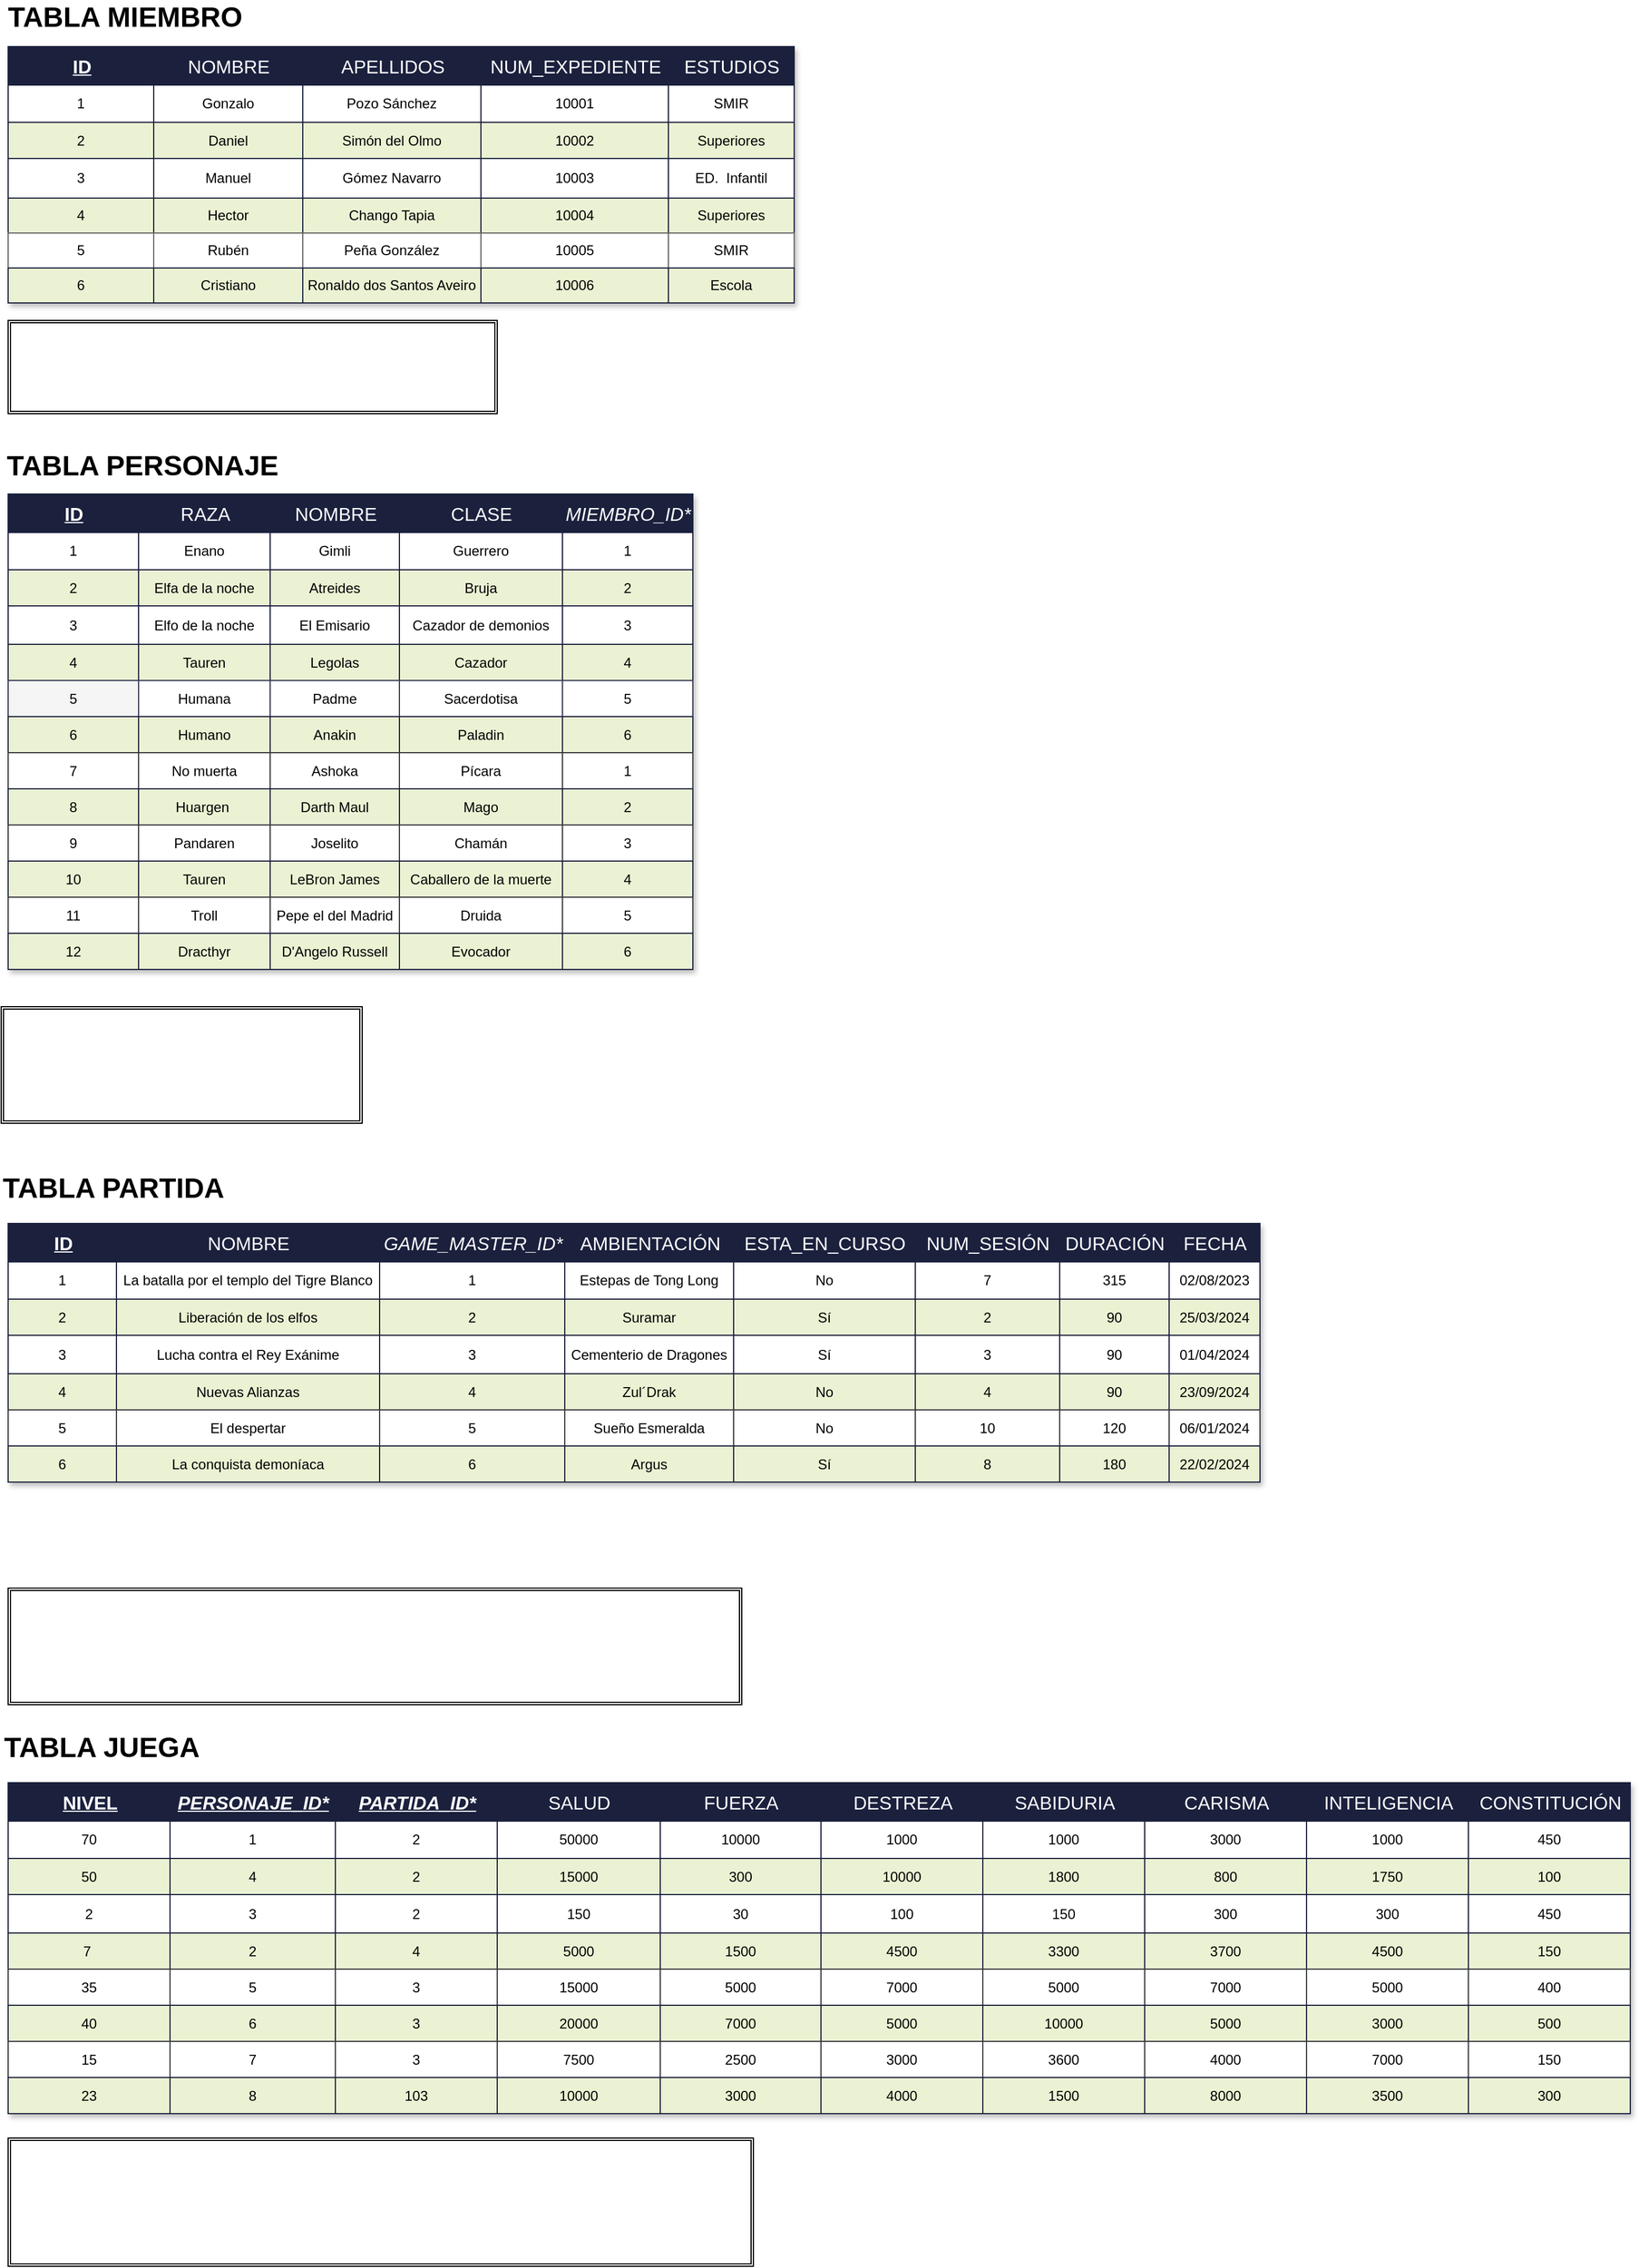 <mxfile>
    <diagram id="BTblveRsEKoxv7I2d8hu" name="Página-1">
        <mxGraphModel dx="933" dy="563" grid="1" gridSize="10" guides="1" tooltips="1" connect="1" arrows="1" fold="1" page="1" pageScale="1" pageWidth="827" pageHeight="1169" math="0" shadow="0">
            <root>
                <mxCell id="0"/>
                <mxCell id="1" parent="0"/>
                <mxCell id="138" value="4" style="childLayout=tableLayout;recursiveResize=0;strokeColor=#1B213D;fillColor=#2B2353;shadow=1;" parent="1" vertex="1">
                    <mxGeometry x="366" y="95" width="675" height="220" as="geometry"/>
                </mxCell>
                <mxCell id="139" style="shape=tableRow;horizontal=0;startSize=0;swimlaneHead=0;swimlaneBody=0;top=0;left=0;bottom=0;right=0;dropTarget=0;collapsible=0;recursiveResize=0;expand=0;fontStyle=0;strokeColor=inherit;fillColor=#ffffff;" parent="138" vertex="1">
                    <mxGeometry width="675" height="33" as="geometry"/>
                </mxCell>
                <mxCell id="140" value="&lt;u&gt;ID&lt;/u&gt;" style="connectable=0;recursiveResize=0;strokeColor=inherit;fillColor=#1B213D;align=center;fontStyle=1;fontColor=#FFFFFF;html=1;fontSize=16;" parent="139" vertex="1">
                    <mxGeometry width="125" height="33" as="geometry">
                        <mxRectangle width="125" height="33" as="alternateBounds"/>
                    </mxGeometry>
                </mxCell>
                <mxCell id="141" value="&lt;span style=&quot;font-weight: normal; font-size: 16px;&quot;&gt;NOMBRE&lt;/span&gt;" style="connectable=0;recursiveResize=0;strokeColor=inherit;fillColor=#1B213D;align=center;fontStyle=1;fontColor=#FFFFFF;html=1;fontSize=16;" parent="139" vertex="1">
                    <mxGeometry x="125" width="128" height="33" as="geometry">
                        <mxRectangle width="128" height="33" as="alternateBounds"/>
                    </mxGeometry>
                </mxCell>
                <mxCell id="142" value="&lt;span style=&quot;font-weight: normal; font-size: 16px;&quot;&gt;APELLIDOS&lt;/span&gt;" style="connectable=0;recursiveResize=0;strokeColor=inherit;fillColor=#1B213D;align=center;fontStyle=1;fontColor=#FFFFFF;html=1;fontSize=16;" parent="139" vertex="1">
                    <mxGeometry x="253" width="153" height="33" as="geometry">
                        <mxRectangle width="153" height="33" as="alternateBounds"/>
                    </mxGeometry>
                </mxCell>
                <mxCell id="177" value="&lt;span style=&quot;font-weight: normal; font-size: 16px;&quot;&gt;NUM_EXPEDIENTE&lt;/span&gt;" style="connectable=0;recursiveResize=0;strokeColor=inherit;fillColor=#1B213D;align=center;fontStyle=1;fontColor=#FFFFFF;html=1;fontSize=16;" parent="139" vertex="1">
                    <mxGeometry x="406" width="161" height="33" as="geometry">
                        <mxRectangle width="161" height="33" as="alternateBounds"/>
                    </mxGeometry>
                </mxCell>
                <mxCell id="182" value="&lt;span style=&quot;font-weight: normal; font-size: 16px;&quot;&gt;ESTUDIOS&lt;/span&gt;" style="connectable=0;recursiveResize=0;strokeColor=inherit;fillColor=#1B213D;align=center;fontStyle=1;fontColor=#FFFFFF;html=1;fontSize=16;" parent="139" vertex="1">
                    <mxGeometry x="567" width="108" height="33" as="geometry">
                        <mxRectangle width="108" height="33" as="alternateBounds"/>
                    </mxGeometry>
                </mxCell>
                <mxCell id="143" value="" style="shape=tableRow;horizontal=0;startSize=0;swimlaneHead=0;swimlaneBody=0;top=0;left=0;bottom=0;right=0;dropTarget=0;collapsible=0;recursiveResize=0;expand=0;fontStyle=0;strokeColor=inherit;fillColor=#ffffff;" parent="138" vertex="1">
                    <mxGeometry y="33" width="675" height="32" as="geometry"/>
                </mxCell>
                <mxCell id="144" value="1" style="connectable=0;recursiveResize=0;strokeColor=inherit;fillColor=inherit;align=center;whiteSpace=wrap;html=1;fontColor=#000000;" parent="143" vertex="1">
                    <mxGeometry width="125" height="32" as="geometry">
                        <mxRectangle width="125" height="32" as="alternateBounds"/>
                    </mxGeometry>
                </mxCell>
                <mxCell id="145" value="Gonzalo" style="connectable=0;recursiveResize=0;strokeColor=inherit;fillColor=inherit;align=center;whiteSpace=wrap;html=1;fontColor=#000000;" parent="143" vertex="1">
                    <mxGeometry x="125" width="128" height="32" as="geometry">
                        <mxRectangle width="128" height="32" as="alternateBounds"/>
                    </mxGeometry>
                </mxCell>
                <mxCell id="146" value="Pozo Sánchez" style="connectable=0;recursiveResize=0;strokeColor=inherit;fillColor=inherit;align=center;whiteSpace=wrap;html=1;fontColor=#000000;" parent="143" vertex="1">
                    <mxGeometry x="253" width="153" height="32" as="geometry">
                        <mxRectangle width="153" height="32" as="alternateBounds"/>
                    </mxGeometry>
                </mxCell>
                <mxCell id="178" value="10001" style="connectable=0;recursiveResize=0;strokeColor=inherit;fillColor=inherit;align=center;whiteSpace=wrap;html=1;fontColor=#000000;" parent="143" vertex="1">
                    <mxGeometry x="406" width="161" height="32" as="geometry">
                        <mxRectangle width="161" height="32" as="alternateBounds"/>
                    </mxGeometry>
                </mxCell>
                <mxCell id="183" value="SMIR" style="connectable=0;recursiveResize=0;strokeColor=inherit;fillColor=inherit;align=center;whiteSpace=wrap;html=1;fontColor=#000000;" parent="143" vertex="1">
                    <mxGeometry x="567" width="108" height="32" as="geometry">
                        <mxRectangle width="108" height="32" as="alternateBounds"/>
                    </mxGeometry>
                </mxCell>
                <mxCell id="147" value="" style="shape=tableRow;horizontal=0;startSize=0;swimlaneHead=0;swimlaneBody=0;top=0;left=0;bottom=0;right=0;dropTarget=0;collapsible=0;recursiveResize=0;expand=0;fontStyle=1;strokeColor=inherit;fillColor=#EAF2D3;" parent="138" vertex="1">
                    <mxGeometry y="65" width="675" height="31" as="geometry"/>
                </mxCell>
                <mxCell id="148" value="2" style="connectable=0;recursiveResize=0;strokeColor=inherit;fillColor=inherit;whiteSpace=wrap;html=1;fontColor=#000000;" parent="147" vertex="1">
                    <mxGeometry width="125" height="31" as="geometry">
                        <mxRectangle width="125" height="31" as="alternateBounds"/>
                    </mxGeometry>
                </mxCell>
                <mxCell id="149" value="Daniel" style="connectable=0;recursiveResize=0;strokeColor=inherit;fillColor=inherit;whiteSpace=wrap;html=1;fontColor=#000000;" parent="147" vertex="1">
                    <mxGeometry x="125" width="128" height="31" as="geometry">
                        <mxRectangle width="128" height="31" as="alternateBounds"/>
                    </mxGeometry>
                </mxCell>
                <mxCell id="150" value="Simón del Olmo" style="connectable=0;recursiveResize=0;strokeColor=inherit;fillColor=inherit;whiteSpace=wrap;html=1;fontColor=#000000;" parent="147" vertex="1">
                    <mxGeometry x="253" width="153" height="31" as="geometry">
                        <mxRectangle width="153" height="31" as="alternateBounds"/>
                    </mxGeometry>
                </mxCell>
                <mxCell id="179" value="10002" style="connectable=0;recursiveResize=0;strokeColor=inherit;fillColor=inherit;whiteSpace=wrap;html=1;fontColor=#000000;" parent="147" vertex="1">
                    <mxGeometry x="406" width="161" height="31" as="geometry">
                        <mxRectangle width="161" height="31" as="alternateBounds"/>
                    </mxGeometry>
                </mxCell>
                <mxCell id="184" value="Superiores" style="connectable=0;recursiveResize=0;strokeColor=inherit;fillColor=inherit;whiteSpace=wrap;html=1;fontColor=#000000;" parent="147" vertex="1">
                    <mxGeometry x="567" width="108" height="31" as="geometry">
                        <mxRectangle width="108" height="31" as="alternateBounds"/>
                    </mxGeometry>
                </mxCell>
                <mxCell id="151" value="" style="shape=tableRow;horizontal=0;startSize=0;swimlaneHead=0;swimlaneBody=0;top=0;left=0;bottom=0;right=0;dropTarget=0;collapsible=0;recursiveResize=0;expand=0;fontStyle=0;strokeColor=inherit;fillColor=#ffffff;" parent="138" vertex="1">
                    <mxGeometry y="96" width="675" height="34" as="geometry"/>
                </mxCell>
                <mxCell id="152" value="3" style="connectable=0;recursiveResize=0;strokeColor=inherit;fillColor=inherit;fontStyle=0;align=center;whiteSpace=wrap;html=1;fontColor=#000000;" parent="151" vertex="1">
                    <mxGeometry width="125" height="34" as="geometry">
                        <mxRectangle width="125" height="34" as="alternateBounds"/>
                    </mxGeometry>
                </mxCell>
                <mxCell id="153" value="Manuel" style="connectable=0;recursiveResize=0;strokeColor=inherit;fillColor=inherit;fontStyle=0;align=center;whiteSpace=wrap;html=1;fontColor=#000000;" parent="151" vertex="1">
                    <mxGeometry x="125" width="128" height="34" as="geometry">
                        <mxRectangle width="128" height="34" as="alternateBounds"/>
                    </mxGeometry>
                </mxCell>
                <mxCell id="154" value="Gómez Navarro" style="connectable=0;recursiveResize=0;strokeColor=inherit;fillColor=inherit;fontStyle=0;align=center;whiteSpace=wrap;html=1;fontColor=#000000;" parent="151" vertex="1">
                    <mxGeometry x="253" width="153" height="34" as="geometry">
                        <mxRectangle width="153" height="34" as="alternateBounds"/>
                    </mxGeometry>
                </mxCell>
                <mxCell id="180" value="10003" style="connectable=0;recursiveResize=0;strokeColor=inherit;fillColor=inherit;fontStyle=0;align=center;whiteSpace=wrap;html=1;fontColor=#000000;" parent="151" vertex="1">
                    <mxGeometry x="406" width="161" height="34" as="geometry">
                        <mxRectangle width="161" height="34" as="alternateBounds"/>
                    </mxGeometry>
                </mxCell>
                <mxCell id="185" value="ED.&amp;nbsp; Infantil" style="connectable=0;recursiveResize=0;strokeColor=inherit;fillColor=inherit;fontStyle=0;align=center;whiteSpace=wrap;html=1;fontColor=#000000;" parent="151" vertex="1">
                    <mxGeometry x="567" width="108" height="34" as="geometry">
                        <mxRectangle width="108" height="34" as="alternateBounds"/>
                    </mxGeometry>
                </mxCell>
                <mxCell id="155" value="" style="shape=tableRow;horizontal=0;startSize=0;swimlaneHead=0;swimlaneBody=0;top=0;left=0;bottom=0;right=0;dropTarget=0;collapsible=0;recursiveResize=0;expand=0;fontStyle=1;strokeColor=inherit;fillColor=#EAF2D3;" parent="138" vertex="1">
                    <mxGeometry y="130" width="675" height="30" as="geometry"/>
                </mxCell>
                <mxCell id="156" value="4" style="connectable=0;recursiveResize=0;strokeColor=inherit;fillColor=inherit;whiteSpace=wrap;html=1;fontColor=#000000;" parent="155" vertex="1">
                    <mxGeometry width="125" height="30" as="geometry">
                        <mxRectangle width="125" height="30" as="alternateBounds"/>
                    </mxGeometry>
                </mxCell>
                <mxCell id="157" value="Hector" style="connectable=0;recursiveResize=0;strokeColor=inherit;fillColor=inherit;whiteSpace=wrap;html=1;fontColor=#000000;" parent="155" vertex="1">
                    <mxGeometry x="125" width="128" height="30" as="geometry">
                        <mxRectangle width="128" height="30" as="alternateBounds"/>
                    </mxGeometry>
                </mxCell>
                <mxCell id="158" value="Chango Tapia" style="connectable=0;recursiveResize=0;strokeColor=inherit;fillColor=inherit;whiteSpace=wrap;html=1;fontColor=#000000;" parent="155" vertex="1">
                    <mxGeometry x="253" width="153" height="30" as="geometry">
                        <mxRectangle width="153" height="30" as="alternateBounds"/>
                    </mxGeometry>
                </mxCell>
                <mxCell id="181" value="10004" style="connectable=0;recursiveResize=0;strokeColor=inherit;fillColor=inherit;whiteSpace=wrap;html=1;fontColor=#000000;" parent="155" vertex="1">
                    <mxGeometry x="406" width="161" height="30" as="geometry">
                        <mxRectangle width="161" height="30" as="alternateBounds"/>
                    </mxGeometry>
                </mxCell>
                <mxCell id="186" value="Superiores" style="connectable=0;recursiveResize=0;strokeColor=inherit;fillColor=inherit;whiteSpace=wrap;html=1;fontColor=#000000;" parent="155" vertex="1">
                    <mxGeometry x="567" width="108" height="30" as="geometry">
                        <mxRectangle width="108" height="30" as="alternateBounds"/>
                    </mxGeometry>
                </mxCell>
                <mxCell id="705" style="shape=tableRow;horizontal=0;startSize=0;swimlaneHead=0;swimlaneBody=0;top=0;left=0;bottom=0;right=0;dropTarget=0;collapsible=0;recursiveResize=0;expand=0;fontStyle=1;strokeColor=inherit;fillColor=#EAF2D3;" parent="138" vertex="1">
                    <mxGeometry y="160" width="675" height="30" as="geometry"/>
                </mxCell>
                <mxCell id="706" value="5" style="connectable=0;recursiveResize=0;strokeColor=#666666;fillColor=#FFFFFF;whiteSpace=wrap;html=1;gradientColor=none;fontColor=#000000;" parent="705" vertex="1">
                    <mxGeometry width="125" height="30" as="geometry">
                        <mxRectangle width="125" height="30" as="alternateBounds"/>
                    </mxGeometry>
                </mxCell>
                <mxCell id="707" value="Rubén" style="connectable=0;recursiveResize=0;strokeColor=#666666;fillColor=#FFFFFF;whiteSpace=wrap;html=1;gradientColor=none;fontColor=#000000;" parent="705" vertex="1">
                    <mxGeometry x="125" width="128" height="30" as="geometry">
                        <mxRectangle width="128" height="30" as="alternateBounds"/>
                    </mxGeometry>
                </mxCell>
                <mxCell id="708" value="Peña González" style="connectable=0;recursiveResize=0;strokeColor=#666666;fillColor=#FFFFFF;whiteSpace=wrap;html=1;gradientColor=none;fontColor=#000000;" parent="705" vertex="1">
                    <mxGeometry x="253" width="153" height="30" as="geometry">
                        <mxRectangle width="153" height="30" as="alternateBounds"/>
                    </mxGeometry>
                </mxCell>
                <mxCell id="710" value="10005" style="connectable=0;recursiveResize=0;strokeColor=#666666;fillColor=#FFFFFF;whiteSpace=wrap;html=1;gradientColor=none;fontColor=#000000;" parent="705" vertex="1">
                    <mxGeometry x="406" width="161" height="30" as="geometry">
                        <mxRectangle width="161" height="30" as="alternateBounds"/>
                    </mxGeometry>
                </mxCell>
                <mxCell id="711" value="SMIR" style="connectable=0;recursiveResize=0;strokeColor=#666666;fillColor=#FFFFFF;whiteSpace=wrap;html=1;gradientColor=none;fontColor=#000000;" parent="705" vertex="1">
                    <mxGeometry x="567" width="108" height="30" as="geometry">
                        <mxRectangle width="108" height="30" as="alternateBounds"/>
                    </mxGeometry>
                </mxCell>
                <mxCell id="698" style="shape=tableRow;horizontal=0;startSize=0;swimlaneHead=0;swimlaneBody=0;top=0;left=0;bottom=0;right=0;dropTarget=0;collapsible=0;recursiveResize=0;expand=0;fontStyle=1;strokeColor=inherit;fillColor=#EAF2D3;" parent="138" vertex="1">
                    <mxGeometry y="190" width="675" height="30" as="geometry"/>
                </mxCell>
                <mxCell id="699" value="6" style="connectable=0;recursiveResize=0;strokeColor=inherit;fillColor=inherit;whiteSpace=wrap;html=1;fontColor=#000000;" parent="698" vertex="1">
                    <mxGeometry width="125" height="30" as="geometry">
                        <mxRectangle width="125" height="30" as="alternateBounds"/>
                    </mxGeometry>
                </mxCell>
                <mxCell id="700" value="Cristiano" style="connectable=0;recursiveResize=0;strokeColor=inherit;fillColor=inherit;whiteSpace=wrap;html=1;fontColor=#000000;" parent="698" vertex="1">
                    <mxGeometry x="125" width="128" height="30" as="geometry">
                        <mxRectangle width="128" height="30" as="alternateBounds"/>
                    </mxGeometry>
                </mxCell>
                <mxCell id="701" value="Ronaldo dos Santos Aveiro" style="connectable=0;recursiveResize=0;strokeColor=inherit;fillColor=inherit;whiteSpace=wrap;html=1;fontColor=#000000;" parent="698" vertex="1">
                    <mxGeometry x="253" width="153" height="30" as="geometry">
                        <mxRectangle width="153" height="30" as="alternateBounds"/>
                    </mxGeometry>
                </mxCell>
                <mxCell id="703" value="10006" style="connectable=0;recursiveResize=0;strokeColor=inherit;fillColor=inherit;whiteSpace=wrap;html=1;fontColor=#000000;" parent="698" vertex="1">
                    <mxGeometry x="406" width="161" height="30" as="geometry">
                        <mxRectangle width="161" height="30" as="alternateBounds"/>
                    </mxGeometry>
                </mxCell>
                <mxCell id="704" value="Escola" style="connectable=0;recursiveResize=0;strokeColor=inherit;fillColor=inherit;whiteSpace=wrap;html=1;fontColor=#000000;" parent="698" vertex="1">
                    <mxGeometry x="567" width="108" height="30" as="geometry">
                        <mxRectangle width="108" height="30" as="alternateBounds"/>
                    </mxGeometry>
                </mxCell>
                <mxCell id="355" value="Assets" style="childLayout=tableLayout;recursiveResize=0;strokeColor=#1B213D;fillColor=#1B213D;shadow=1;" parent="1" vertex="1">
                    <mxGeometry x="366" y="479" width="588" height="408" as="geometry"/>
                </mxCell>
                <mxCell id="356" style="shape=tableRow;horizontal=0;startSize=0;swimlaneHead=0;swimlaneBody=0;top=0;left=0;bottom=0;right=0;dropTarget=0;collapsible=0;recursiveResize=0;expand=0;fontStyle=0;strokeColor=inherit;fillColor=#ffffff;" parent="355" vertex="1">
                    <mxGeometry width="588" height="33" as="geometry"/>
                </mxCell>
                <mxCell id="357" value="&lt;u style=&quot;font-size: 16px;&quot;&gt;ID&lt;/u&gt;" style="connectable=0;recursiveResize=0;strokeColor=inherit;fillColor=#1B213D;align=center;fontStyle=1;fontColor=#FFFFFF;html=1;fontSize=16;" parent="356" vertex="1">
                    <mxGeometry width="112" height="33" as="geometry">
                        <mxRectangle width="112" height="33" as="alternateBounds"/>
                    </mxGeometry>
                </mxCell>
                <mxCell id="358" value="&lt;span style=&quot;font-weight: normal; font-size: 16px;&quot;&gt;RAZA&lt;/span&gt;" style="connectable=0;recursiveResize=0;strokeColor=inherit;fillColor=#1B213D;align=center;fontStyle=1;fontColor=#FFFFFF;html=1;fontSize=16;" parent="356" vertex="1">
                    <mxGeometry x="112" width="113" height="33" as="geometry">
                        <mxRectangle width="113" height="33" as="alternateBounds"/>
                    </mxGeometry>
                </mxCell>
                <mxCell id="359" value="&lt;span style=&quot;font-weight: normal; font-size: 16px;&quot;&gt;NOMBRE&lt;/span&gt;" style="connectable=0;recursiveResize=0;strokeColor=inherit;fillColor=#1B213D;align=center;fontStyle=1;fontColor=#FFFFFF;html=1;fontSize=16;" parent="356" vertex="1">
                    <mxGeometry x="225" width="111" height="33" as="geometry">
                        <mxRectangle width="111" height="33" as="alternateBounds"/>
                    </mxGeometry>
                </mxCell>
                <mxCell id="453" value="&lt;span style=&quot;font-weight: normal; font-size: 16px;&quot;&gt;CLASE&lt;/span&gt;" style="connectable=0;recursiveResize=0;strokeColor=inherit;fillColor=#1B213D;align=center;fontStyle=1;fontColor=#FFFFFF;html=1;fontSize=16;" parent="356" vertex="1">
                    <mxGeometry x="336" width="140" height="33" as="geometry">
                        <mxRectangle width="140" height="33" as="alternateBounds"/>
                    </mxGeometry>
                </mxCell>
                <mxCell id="458" value="&lt;i style=&quot;font-weight: normal; font-size: 16px;&quot;&gt;MIEMBRO_ID*&lt;/i&gt;" style="connectable=0;recursiveResize=0;strokeColor=inherit;fillColor=#1B213D;align=center;fontStyle=1;fontColor=#FFFFFF;html=1;fontSize=16;" parent="356" vertex="1">
                    <mxGeometry x="476" width="112" height="33" as="geometry">
                        <mxRectangle width="112" height="33" as="alternateBounds"/>
                    </mxGeometry>
                </mxCell>
                <mxCell id="360" value="" style="shape=tableRow;horizontal=0;startSize=0;swimlaneHead=0;swimlaneBody=0;top=0;left=0;bottom=0;right=0;dropTarget=0;collapsible=0;recursiveResize=0;expand=0;fontStyle=0;strokeColor=inherit;fillColor=#ffffff;" parent="355" vertex="1">
                    <mxGeometry y="33" width="588" height="32" as="geometry"/>
                </mxCell>
                <mxCell id="361" value="&lt;font&gt;1&lt;br&gt;&lt;/font&gt;" style="connectable=0;recursiveResize=0;strokeColor=inherit;fillColor=inherit;align=center;whiteSpace=wrap;html=1;fontColor=#000000;" parent="360" vertex="1">
                    <mxGeometry width="112" height="32" as="geometry">
                        <mxRectangle width="112" height="32" as="alternateBounds"/>
                    </mxGeometry>
                </mxCell>
                <mxCell id="362" value="Enano" style="connectable=0;recursiveResize=0;strokeColor=inherit;fillColor=inherit;align=center;whiteSpace=wrap;html=1;fontColor=#000000;" parent="360" vertex="1">
                    <mxGeometry x="112" width="113" height="32" as="geometry">
                        <mxRectangle width="113" height="32" as="alternateBounds"/>
                    </mxGeometry>
                </mxCell>
                <mxCell id="363" value="Gimli" style="connectable=0;recursiveResize=0;strokeColor=inherit;fillColor=inherit;align=center;whiteSpace=wrap;html=1;fontColor=#000000;" parent="360" vertex="1">
                    <mxGeometry x="225" width="111" height="32" as="geometry">
                        <mxRectangle width="111" height="32" as="alternateBounds"/>
                    </mxGeometry>
                </mxCell>
                <mxCell id="454" value="Guerrero" style="connectable=0;recursiveResize=0;strokeColor=inherit;fillColor=inherit;align=center;whiteSpace=wrap;html=1;fontColor=#000000;" parent="360" vertex="1">
                    <mxGeometry x="336" width="140" height="32" as="geometry">
                        <mxRectangle width="140" height="32" as="alternateBounds"/>
                    </mxGeometry>
                </mxCell>
                <mxCell id="459" value="1" style="connectable=0;recursiveResize=0;strokeColor=inherit;fillColor=inherit;align=center;whiteSpace=wrap;html=1;fontColor=#000000;" parent="360" vertex="1">
                    <mxGeometry x="476" width="112" height="32" as="geometry">
                        <mxRectangle width="112" height="32" as="alternateBounds"/>
                    </mxGeometry>
                </mxCell>
                <mxCell id="364" value="" style="shape=tableRow;horizontal=0;startSize=0;swimlaneHead=0;swimlaneBody=0;top=0;left=0;bottom=0;right=0;dropTarget=0;collapsible=0;recursiveResize=0;expand=0;fontStyle=1;strokeColor=inherit;fillColor=#EAF2D3;" parent="355" vertex="1">
                    <mxGeometry y="65" width="588" height="31" as="geometry"/>
                </mxCell>
                <mxCell id="365" value="2" style="connectable=0;recursiveResize=0;strokeColor=inherit;fillColor=inherit;whiteSpace=wrap;html=1;fontColor=#000000;" parent="364" vertex="1">
                    <mxGeometry width="112" height="31" as="geometry">
                        <mxRectangle width="112" height="31" as="alternateBounds"/>
                    </mxGeometry>
                </mxCell>
                <mxCell id="366" value="Elfa de la noche" style="connectable=0;recursiveResize=0;strokeColor=inherit;fillColor=inherit;whiteSpace=wrap;html=1;fontColor=#000000;" parent="364" vertex="1">
                    <mxGeometry x="112" width="113" height="31" as="geometry">
                        <mxRectangle width="113" height="31" as="alternateBounds"/>
                    </mxGeometry>
                </mxCell>
                <mxCell id="367" value="Atreides" style="connectable=0;recursiveResize=0;strokeColor=inherit;fillColor=inherit;whiteSpace=wrap;html=1;fontColor=#000000;" parent="364" vertex="1">
                    <mxGeometry x="225" width="111" height="31" as="geometry">
                        <mxRectangle width="111" height="31" as="alternateBounds"/>
                    </mxGeometry>
                </mxCell>
                <mxCell id="455" value="Bruja" style="connectable=0;recursiveResize=0;strokeColor=inherit;fillColor=inherit;whiteSpace=wrap;html=1;fontColor=#000000;" parent="364" vertex="1">
                    <mxGeometry x="336" width="140" height="31" as="geometry">
                        <mxRectangle width="140" height="31" as="alternateBounds"/>
                    </mxGeometry>
                </mxCell>
                <mxCell id="460" value="2" style="connectable=0;recursiveResize=0;strokeColor=inherit;fillColor=inherit;whiteSpace=wrap;html=1;fontColor=#000000;" parent="364" vertex="1">
                    <mxGeometry x="476" width="112" height="31" as="geometry">
                        <mxRectangle width="112" height="31" as="alternateBounds"/>
                    </mxGeometry>
                </mxCell>
                <mxCell id="368" value="" style="shape=tableRow;horizontal=0;startSize=0;swimlaneHead=0;swimlaneBody=0;top=0;left=0;bottom=0;right=0;dropTarget=0;collapsible=0;recursiveResize=0;expand=0;fontStyle=0;strokeColor=inherit;fillColor=#ffffff;" parent="355" vertex="1">
                    <mxGeometry y="96" width="588" height="33" as="geometry"/>
                </mxCell>
                <mxCell id="369" value="3" style="connectable=0;recursiveResize=0;strokeColor=inherit;fillColor=inherit;fontStyle=0;align=center;whiteSpace=wrap;html=1;fontColor=#000000;" parent="368" vertex="1">
                    <mxGeometry width="112" height="33" as="geometry">
                        <mxRectangle width="112" height="33" as="alternateBounds"/>
                    </mxGeometry>
                </mxCell>
                <mxCell id="370" value="Elfo de la noche" style="connectable=0;recursiveResize=0;strokeColor=inherit;fillColor=inherit;fontStyle=0;align=center;whiteSpace=wrap;html=1;fontColor=#000000;" parent="368" vertex="1">
                    <mxGeometry x="112" width="113" height="33" as="geometry">
                        <mxRectangle width="113" height="33" as="alternateBounds"/>
                    </mxGeometry>
                </mxCell>
                <mxCell id="371" value="El Emisario" style="connectable=0;recursiveResize=0;strokeColor=inherit;fillColor=inherit;fontStyle=0;align=center;whiteSpace=wrap;html=1;fontColor=#000000;" parent="368" vertex="1">
                    <mxGeometry x="225" width="111" height="33" as="geometry">
                        <mxRectangle width="111" height="33" as="alternateBounds"/>
                    </mxGeometry>
                </mxCell>
                <mxCell id="456" value="Cazador de demonios" style="connectable=0;recursiveResize=0;strokeColor=inherit;fillColor=inherit;fontStyle=0;align=center;whiteSpace=wrap;html=1;fontColor=#000000;" parent="368" vertex="1">
                    <mxGeometry x="336" width="140" height="33" as="geometry">
                        <mxRectangle width="140" height="33" as="alternateBounds"/>
                    </mxGeometry>
                </mxCell>
                <mxCell id="461" value="3" style="connectable=0;recursiveResize=0;strokeColor=inherit;fillColor=inherit;fontStyle=0;align=center;whiteSpace=wrap;html=1;fontColor=#000000;" parent="368" vertex="1">
                    <mxGeometry x="476" width="112" height="33" as="geometry">
                        <mxRectangle width="112" height="33" as="alternateBounds"/>
                    </mxGeometry>
                </mxCell>
                <mxCell id="372" value="" style="shape=tableRow;horizontal=0;startSize=0;swimlaneHead=0;swimlaneBody=0;top=0;left=0;bottom=0;right=0;dropTarget=0;collapsible=0;recursiveResize=0;expand=0;fontStyle=1;strokeColor=inherit;fillColor=#EAF2D3;" parent="355" vertex="1">
                    <mxGeometry y="129" width="588" height="31" as="geometry"/>
                </mxCell>
                <mxCell id="373" value="4" style="connectable=0;recursiveResize=0;strokeColor=inherit;fillColor=inherit;whiteSpace=wrap;html=1;fontColor=#000000;" parent="372" vertex="1">
                    <mxGeometry width="112" height="31" as="geometry">
                        <mxRectangle width="112" height="31" as="alternateBounds"/>
                    </mxGeometry>
                </mxCell>
                <mxCell id="374" value="Tauren" style="connectable=0;recursiveResize=0;strokeColor=inherit;fillColor=inherit;whiteSpace=wrap;html=1;fontColor=#000000;" parent="372" vertex="1">
                    <mxGeometry x="112" width="113" height="31" as="geometry">
                        <mxRectangle width="113" height="31" as="alternateBounds"/>
                    </mxGeometry>
                </mxCell>
                <mxCell id="375" value="Legolas" style="connectable=0;recursiveResize=0;strokeColor=inherit;fillColor=inherit;whiteSpace=wrap;html=1;fontColor=#000000;" parent="372" vertex="1">
                    <mxGeometry x="225" width="111" height="31" as="geometry">
                        <mxRectangle width="111" height="31" as="alternateBounds"/>
                    </mxGeometry>
                </mxCell>
                <mxCell id="457" value="Cazador" style="connectable=0;recursiveResize=0;strokeColor=inherit;fillColor=inherit;whiteSpace=wrap;html=1;fontColor=#000000;" parent="372" vertex="1">
                    <mxGeometry x="336" width="140" height="31" as="geometry">
                        <mxRectangle width="140" height="31" as="alternateBounds"/>
                    </mxGeometry>
                </mxCell>
                <mxCell id="462" value="4" style="connectable=0;recursiveResize=0;strokeColor=inherit;fillColor=inherit;whiteSpace=wrap;html=1;fontColor=#000000;" parent="372" vertex="1">
                    <mxGeometry x="476" width="112" height="31" as="geometry">
                        <mxRectangle width="112" height="31" as="alternateBounds"/>
                    </mxGeometry>
                </mxCell>
                <mxCell id="840" style="shape=tableRow;horizontal=0;startSize=0;swimlaneHead=0;swimlaneBody=0;top=0;left=0;bottom=0;right=0;dropTarget=0;collapsible=0;recursiveResize=0;expand=0;fontStyle=1;strokeColor=inherit;fillColor=#EAF2D3;" parent="355" vertex="1">
                    <mxGeometry y="160" width="588" height="31" as="geometry"/>
                </mxCell>
                <mxCell id="841" value="5" style="connectable=0;recursiveResize=0;whiteSpace=wrap;html=1;fillColor=#f5f5f5;fontColor=#000000;strokeColor=#343952;" parent="840" vertex="1">
                    <mxGeometry width="112" height="31" as="geometry">
                        <mxRectangle width="112" height="31" as="alternateBounds"/>
                    </mxGeometry>
                </mxCell>
                <mxCell id="842" value="Humana" style="connectable=0;recursiveResize=0;whiteSpace=wrap;html=1;fillColor=#FFFFFF;fontColor=#000000;strokeColor=#343952;" parent="840" vertex="1">
                    <mxGeometry x="112" width="113" height="31" as="geometry">
                        <mxRectangle width="113" height="31" as="alternateBounds"/>
                    </mxGeometry>
                </mxCell>
                <mxCell id="843" value="Padme" style="connectable=0;recursiveResize=0;whiteSpace=wrap;html=1;fillColor=#FFFFFF;fontColor=#000000;strokeColor=#343952;" parent="840" vertex="1">
                    <mxGeometry x="225" width="111" height="31" as="geometry">
                        <mxRectangle width="111" height="31" as="alternateBounds"/>
                    </mxGeometry>
                </mxCell>
                <mxCell id="844" value="Sacerdotisa" style="connectable=0;recursiveResize=0;whiteSpace=wrap;html=1;fillColor=#FFFFFF;fontColor=#000000;strokeColor=#343952;" parent="840" vertex="1">
                    <mxGeometry x="336" width="140" height="31" as="geometry">
                        <mxRectangle width="140" height="31" as="alternateBounds"/>
                    </mxGeometry>
                </mxCell>
                <mxCell id="845" value="5" style="connectable=0;recursiveResize=0;whiteSpace=wrap;html=1;fillColor=#FFFFFF;fontColor=#000000;strokeColor=#343952;" parent="840" vertex="1">
                    <mxGeometry x="476" width="112" height="31" as="geometry">
                        <mxRectangle width="112" height="31" as="alternateBounds"/>
                    </mxGeometry>
                </mxCell>
                <mxCell id="834" style="shape=tableRow;horizontal=0;startSize=0;swimlaneHead=0;swimlaneBody=0;top=0;left=0;bottom=0;right=0;dropTarget=0;collapsible=0;recursiveResize=0;expand=0;fontStyle=1;strokeColor=inherit;fillColor=#EAF2D3;" parent="355" vertex="1">
                    <mxGeometry y="191" width="588" height="31" as="geometry"/>
                </mxCell>
                <mxCell id="835" value="6" style="connectable=0;recursiveResize=0;strokeColor=inherit;fillColor=inherit;whiteSpace=wrap;html=1;fontColor=#000000;" parent="834" vertex="1">
                    <mxGeometry width="112" height="31" as="geometry">
                        <mxRectangle width="112" height="31" as="alternateBounds"/>
                    </mxGeometry>
                </mxCell>
                <mxCell id="836" value="Humano" style="connectable=0;recursiveResize=0;strokeColor=inherit;fillColor=inherit;whiteSpace=wrap;html=1;fontColor=#000000;" parent="834" vertex="1">
                    <mxGeometry x="112" width="113" height="31" as="geometry">
                        <mxRectangle width="113" height="31" as="alternateBounds"/>
                    </mxGeometry>
                </mxCell>
                <mxCell id="837" value="Anakin" style="connectable=0;recursiveResize=0;strokeColor=inherit;fillColor=inherit;whiteSpace=wrap;html=1;fontColor=#000000;" parent="834" vertex="1">
                    <mxGeometry x="225" width="111" height="31" as="geometry">
                        <mxRectangle width="111" height="31" as="alternateBounds"/>
                    </mxGeometry>
                </mxCell>
                <mxCell id="838" value="Paladin" style="connectable=0;recursiveResize=0;strokeColor=inherit;fillColor=inherit;whiteSpace=wrap;html=1;fontColor=#000000;" parent="834" vertex="1">
                    <mxGeometry x="336" width="140" height="31" as="geometry">
                        <mxRectangle width="140" height="31" as="alternateBounds"/>
                    </mxGeometry>
                </mxCell>
                <mxCell id="839" value="6" style="connectable=0;recursiveResize=0;strokeColor=inherit;fillColor=inherit;whiteSpace=wrap;html=1;fontColor=#000000;" parent="834" vertex="1">
                    <mxGeometry x="476" width="112" height="31" as="geometry">
                        <mxRectangle width="112" height="31" as="alternateBounds"/>
                    </mxGeometry>
                </mxCell>
                <mxCell id="828" style="shape=tableRow;horizontal=0;startSize=0;swimlaneHead=0;swimlaneBody=0;top=0;left=0;bottom=0;right=0;dropTarget=0;collapsible=0;recursiveResize=0;expand=0;fontStyle=1;strokeColor=inherit;fillColor=#EAF2D3;" parent="355" vertex="1">
                    <mxGeometry y="222" width="588" height="31" as="geometry"/>
                </mxCell>
                <mxCell id="829" value="7" style="connectable=0;recursiveResize=0;strokeColor=#36393d;fillColor=#FFFFFF;whiteSpace=wrap;html=1;fontColor=#000000;" parent="828" vertex="1">
                    <mxGeometry width="112" height="31" as="geometry">
                        <mxRectangle width="112" height="31" as="alternateBounds"/>
                    </mxGeometry>
                </mxCell>
                <mxCell id="830" value="No muerta" style="connectable=0;recursiveResize=0;strokeColor=#36393d;fillColor=#FFFFFF;whiteSpace=wrap;html=1;fontColor=#000000;" parent="828" vertex="1">
                    <mxGeometry x="112" width="113" height="31" as="geometry">
                        <mxRectangle width="113" height="31" as="alternateBounds"/>
                    </mxGeometry>
                </mxCell>
                <mxCell id="831" value="Ashoka" style="connectable=0;recursiveResize=0;strokeColor=#36393d;fillColor=#FFFFFF;whiteSpace=wrap;html=1;fontColor=#000000;" parent="828" vertex="1">
                    <mxGeometry x="225" width="111" height="31" as="geometry">
                        <mxRectangle width="111" height="31" as="alternateBounds"/>
                    </mxGeometry>
                </mxCell>
                <mxCell id="832" value="Pícara" style="connectable=0;recursiveResize=0;strokeColor=#36393d;fillColor=#FFFFFF;whiteSpace=wrap;html=1;fontColor=#000000;" parent="828" vertex="1">
                    <mxGeometry x="336" width="140" height="31" as="geometry">
                        <mxRectangle width="140" height="31" as="alternateBounds"/>
                    </mxGeometry>
                </mxCell>
                <mxCell id="833" value="1" style="connectable=0;recursiveResize=0;strokeColor=#36393d;fillColor=#FFFFFF;whiteSpace=wrap;html=1;fontColor=#000000;" parent="828" vertex="1">
                    <mxGeometry x="476" width="112" height="31" as="geometry">
                        <mxRectangle width="112" height="31" as="alternateBounds"/>
                    </mxGeometry>
                </mxCell>
                <mxCell id="822" style="shape=tableRow;horizontal=0;startSize=0;swimlaneHead=0;swimlaneBody=0;top=0;left=0;bottom=0;right=0;dropTarget=0;collapsible=0;recursiveResize=0;expand=0;fontStyle=1;strokeColor=inherit;fillColor=#EAF2D3;" parent="355" vertex="1">
                    <mxGeometry y="253" width="588" height="31" as="geometry"/>
                </mxCell>
                <mxCell id="823" value="8" style="connectable=0;recursiveResize=0;strokeColor=inherit;fillColor=inherit;whiteSpace=wrap;html=1;fontColor=#000000;" parent="822" vertex="1">
                    <mxGeometry width="112" height="31" as="geometry">
                        <mxRectangle width="112" height="31" as="alternateBounds"/>
                    </mxGeometry>
                </mxCell>
                <mxCell id="824" value="Huargen&amp;nbsp;" style="connectable=0;recursiveResize=0;strokeColor=inherit;fillColor=inherit;whiteSpace=wrap;html=1;fontColor=#000000;" parent="822" vertex="1">
                    <mxGeometry x="112" width="113" height="31" as="geometry">
                        <mxRectangle width="113" height="31" as="alternateBounds"/>
                    </mxGeometry>
                </mxCell>
                <mxCell id="825" value="Darth Maul" style="connectable=0;recursiveResize=0;strokeColor=inherit;fillColor=inherit;whiteSpace=wrap;html=1;fontColor=#000000;" parent="822" vertex="1">
                    <mxGeometry x="225" width="111" height="31" as="geometry">
                        <mxRectangle width="111" height="31" as="alternateBounds"/>
                    </mxGeometry>
                </mxCell>
                <mxCell id="826" value="Mago" style="connectable=0;recursiveResize=0;strokeColor=inherit;fillColor=inherit;whiteSpace=wrap;html=1;fontColor=#000000;" parent="822" vertex="1">
                    <mxGeometry x="336" width="140" height="31" as="geometry">
                        <mxRectangle width="140" height="31" as="alternateBounds"/>
                    </mxGeometry>
                </mxCell>
                <mxCell id="827" value="2" style="connectable=0;recursiveResize=0;strokeColor=inherit;fillColor=inherit;whiteSpace=wrap;html=1;fontColor=#000000;" parent="822" vertex="1">
                    <mxGeometry x="476" width="112" height="31" as="geometry">
                        <mxRectangle width="112" height="31" as="alternateBounds"/>
                    </mxGeometry>
                </mxCell>
                <mxCell id="816" style="shape=tableRow;horizontal=0;startSize=0;swimlaneHead=0;swimlaneBody=0;top=0;left=0;bottom=0;right=0;dropTarget=0;collapsible=0;recursiveResize=0;expand=0;fontStyle=1;strokeColor=inherit;fillColor=#EAF2D3;" parent="355" vertex="1">
                    <mxGeometry y="284" width="588" height="31" as="geometry"/>
                </mxCell>
                <mxCell id="817" value="9" style="connectable=0;recursiveResize=0;strokeColor=#36393d;fillColor=#FFFFFF;whiteSpace=wrap;html=1;fontColor=#000000;" parent="816" vertex="1">
                    <mxGeometry width="112" height="31" as="geometry">
                        <mxRectangle width="112" height="31" as="alternateBounds"/>
                    </mxGeometry>
                </mxCell>
                <mxCell id="818" value="Pandaren" style="connectable=0;recursiveResize=0;strokeColor=#36393d;fillColor=#FFFFFF;whiteSpace=wrap;html=1;fontColor=#000000;" parent="816" vertex="1">
                    <mxGeometry x="112" width="113" height="31" as="geometry">
                        <mxRectangle width="113" height="31" as="alternateBounds"/>
                    </mxGeometry>
                </mxCell>
                <mxCell id="819" value="Joselito" style="connectable=0;recursiveResize=0;strokeColor=#36393d;fillColor=#FFFFFF;whiteSpace=wrap;html=1;fontColor=#000000;" parent="816" vertex="1">
                    <mxGeometry x="225" width="111" height="31" as="geometry">
                        <mxRectangle width="111" height="31" as="alternateBounds"/>
                    </mxGeometry>
                </mxCell>
                <mxCell id="820" value="Chamán" style="connectable=0;recursiveResize=0;strokeColor=#36393d;fillColor=#FFFFFF;whiteSpace=wrap;html=1;fontColor=#000000;" parent="816" vertex="1">
                    <mxGeometry x="336" width="140" height="31" as="geometry">
                        <mxRectangle width="140" height="31" as="alternateBounds"/>
                    </mxGeometry>
                </mxCell>
                <mxCell id="821" value="3" style="connectable=0;recursiveResize=0;strokeColor=#36393d;fillColor=#FFFFFF;whiteSpace=wrap;html=1;fontColor=#000000;" parent="816" vertex="1">
                    <mxGeometry x="476" width="112" height="31" as="geometry">
                        <mxRectangle width="112" height="31" as="alternateBounds"/>
                    </mxGeometry>
                </mxCell>
                <mxCell id="810" style="shape=tableRow;horizontal=0;startSize=0;swimlaneHead=0;swimlaneBody=0;top=0;left=0;bottom=0;right=0;dropTarget=0;collapsible=0;recursiveResize=0;expand=0;fontStyle=1;strokeColor=inherit;fillColor=#EAF2D3;" parent="355" vertex="1">
                    <mxGeometry y="315" width="588" height="31" as="geometry"/>
                </mxCell>
                <mxCell id="811" value="10" style="connectable=0;recursiveResize=0;strokeColor=inherit;fillColor=inherit;whiteSpace=wrap;html=1;fontColor=#000000;" parent="810" vertex="1">
                    <mxGeometry width="112" height="31" as="geometry">
                        <mxRectangle width="112" height="31" as="alternateBounds"/>
                    </mxGeometry>
                </mxCell>
                <mxCell id="812" value="Tauren" style="connectable=0;recursiveResize=0;strokeColor=inherit;fillColor=inherit;whiteSpace=wrap;html=1;fontColor=#000000;" parent="810" vertex="1">
                    <mxGeometry x="112" width="113" height="31" as="geometry">
                        <mxRectangle width="113" height="31" as="alternateBounds"/>
                    </mxGeometry>
                </mxCell>
                <mxCell id="813" value="LeBron James" style="connectable=0;recursiveResize=0;strokeColor=inherit;fillColor=inherit;whiteSpace=wrap;html=1;fontColor=#000000;" parent="810" vertex="1">
                    <mxGeometry x="225" width="111" height="31" as="geometry">
                        <mxRectangle width="111" height="31" as="alternateBounds"/>
                    </mxGeometry>
                </mxCell>
                <mxCell id="814" value="Caballero de la muerte" style="connectable=0;recursiveResize=0;strokeColor=inherit;fillColor=inherit;whiteSpace=wrap;html=1;fontColor=#000000;" parent="810" vertex="1">
                    <mxGeometry x="336" width="140" height="31" as="geometry">
                        <mxRectangle width="140" height="31" as="alternateBounds"/>
                    </mxGeometry>
                </mxCell>
                <mxCell id="815" value="4" style="connectable=0;recursiveResize=0;strokeColor=inherit;fillColor=inherit;whiteSpace=wrap;html=1;fontColor=#000000;" parent="810" vertex="1">
                    <mxGeometry x="476" width="112" height="31" as="geometry">
                        <mxRectangle width="112" height="31" as="alternateBounds"/>
                    </mxGeometry>
                </mxCell>
                <mxCell id="852" style="shape=tableRow;horizontal=0;startSize=0;swimlaneHead=0;swimlaneBody=0;top=0;left=0;bottom=0;right=0;dropTarget=0;collapsible=0;recursiveResize=0;expand=0;fontStyle=1;strokeColor=inherit;fillColor=#EAF2D3;" parent="355" vertex="1">
                    <mxGeometry y="346" width="588" height="31" as="geometry"/>
                </mxCell>
                <mxCell id="853" value="11" style="connectable=0;recursiveResize=0;strokeColor=#36393d;fillColor=#FFFFFF;whiteSpace=wrap;html=1;fontColor=#000000;" parent="852" vertex="1">
                    <mxGeometry width="112" height="31" as="geometry">
                        <mxRectangle width="112" height="31" as="alternateBounds"/>
                    </mxGeometry>
                </mxCell>
                <mxCell id="854" value="Troll" style="connectable=0;recursiveResize=0;strokeColor=#36393d;fillColor=#FFFFFF;whiteSpace=wrap;html=1;fontColor=#000000;" parent="852" vertex="1">
                    <mxGeometry x="112" width="113" height="31" as="geometry">
                        <mxRectangle width="113" height="31" as="alternateBounds"/>
                    </mxGeometry>
                </mxCell>
                <mxCell id="855" value="Pepe el del Madrid" style="connectable=0;recursiveResize=0;strokeColor=#36393d;fillColor=#FFFFFF;whiteSpace=wrap;html=1;fontColor=#000000;" parent="852" vertex="1">
                    <mxGeometry x="225" width="111" height="31" as="geometry">
                        <mxRectangle width="111" height="31" as="alternateBounds"/>
                    </mxGeometry>
                </mxCell>
                <mxCell id="856" value="Druida" style="connectable=0;recursiveResize=0;strokeColor=#36393d;fillColor=#FFFFFF;whiteSpace=wrap;html=1;fontColor=#000000;" parent="852" vertex="1">
                    <mxGeometry x="336" width="140" height="31" as="geometry">
                        <mxRectangle width="140" height="31" as="alternateBounds"/>
                    </mxGeometry>
                </mxCell>
                <mxCell id="857" value="5" style="connectable=0;recursiveResize=0;strokeColor=#36393d;fillColor=#FFFFFF;whiteSpace=wrap;html=1;fontColor=#000000;" parent="852" vertex="1">
                    <mxGeometry x="476" width="112" height="31" as="geometry">
                        <mxRectangle width="112" height="31" as="alternateBounds"/>
                    </mxGeometry>
                </mxCell>
                <mxCell id="846" style="shape=tableRow;horizontal=0;startSize=0;swimlaneHead=0;swimlaneBody=0;top=0;left=0;bottom=0;right=0;dropTarget=0;collapsible=0;recursiveResize=0;expand=0;fontStyle=1;strokeColor=inherit;fillColor=#EAF2D3;" parent="355" vertex="1">
                    <mxGeometry y="377" width="588" height="31" as="geometry"/>
                </mxCell>
                <mxCell id="847" value="12" style="connectable=0;recursiveResize=0;strokeColor=inherit;fillColor=inherit;whiteSpace=wrap;html=1;fontColor=#000000;" parent="846" vertex="1">
                    <mxGeometry width="112" height="31" as="geometry">
                        <mxRectangle width="112" height="31" as="alternateBounds"/>
                    </mxGeometry>
                </mxCell>
                <mxCell id="848" value="Dracthyr" style="connectable=0;recursiveResize=0;strokeColor=inherit;fillColor=inherit;whiteSpace=wrap;html=1;fontColor=#000000;" parent="846" vertex="1">
                    <mxGeometry x="112" width="113" height="31" as="geometry">
                        <mxRectangle width="113" height="31" as="alternateBounds"/>
                    </mxGeometry>
                </mxCell>
                <mxCell id="849" value="D'Angelo Russell" style="connectable=0;recursiveResize=0;strokeColor=inherit;fillColor=inherit;whiteSpace=wrap;html=1;fontColor=#000000;" parent="846" vertex="1">
                    <mxGeometry x="225" width="111" height="31" as="geometry">
                        <mxRectangle width="111" height="31" as="alternateBounds"/>
                    </mxGeometry>
                </mxCell>
                <mxCell id="850" value="Evocador" style="connectable=0;recursiveResize=0;strokeColor=inherit;fillColor=inherit;whiteSpace=wrap;html=1;fontColor=#000000;" parent="846" vertex="1">
                    <mxGeometry x="336" width="140" height="31" as="geometry">
                        <mxRectangle width="140" height="31" as="alternateBounds"/>
                    </mxGeometry>
                </mxCell>
                <mxCell id="851" value="6" style="connectable=0;recursiveResize=0;strokeColor=inherit;fillColor=inherit;whiteSpace=wrap;html=1;fontColor=#000000;" parent="846" vertex="1">
                    <mxGeometry x="476" width="112" height="31" as="geometry">
                        <mxRectangle width="112" height="31" as="alternateBounds"/>
                    </mxGeometry>
                </mxCell>
                <mxCell id="376" value="Assets" style="childLayout=tableLayout;recursiveResize=0;shadow=1;fillColor=#1B213D;strokeColor=#1B213D;" parent="1" vertex="1">
                    <mxGeometry x="366" y="1105" width="1075" height="222" as="geometry"/>
                </mxCell>
                <mxCell id="377" style="shape=tableRow;horizontal=0;startSize=0;swimlaneHead=0;swimlaneBody=0;top=0;left=0;bottom=0;right=0;dropTarget=0;collapsible=0;recursiveResize=0;expand=0;fontStyle=0;strokeColor=inherit;fillColor=#ffffff;" parent="376" vertex="1">
                    <mxGeometry width="1075" height="33" as="geometry"/>
                </mxCell>
                <mxCell id="378" value="&lt;u&gt;ID&lt;/u&gt;" style="connectable=0;recursiveResize=0;strokeColor=inherit;fillColor=#1B213D;align=center;fontStyle=1;fontColor=#FFFFFF;html=1;fontSize=16;" parent="377" vertex="1">
                    <mxGeometry width="93" height="33" as="geometry">
                        <mxRectangle width="93" height="33" as="alternateBounds"/>
                    </mxGeometry>
                </mxCell>
                <mxCell id="379" value="&lt;span style=&quot;font-weight: normal;&quot;&gt;NOMBRE&lt;/span&gt;" style="connectable=0;recursiveResize=0;strokeColor=inherit;fillColor=#1B213D;align=center;fontStyle=1;fontColor=#FFFFFF;html=1;fontSize=16;" parent="377" vertex="1">
                    <mxGeometry x="93" width="226" height="33" as="geometry">
                        <mxRectangle width="226" height="33" as="alternateBounds"/>
                    </mxGeometry>
                </mxCell>
                <mxCell id="380" value="&lt;span style=&quot;font-weight: normal;&quot;&gt;&lt;i&gt;GAME_MASTER_ID*&lt;/i&gt;&lt;/span&gt;" style="connectable=0;recursiveResize=0;strokeColor=inherit;fillColor=#1B213D;align=center;fontStyle=1;fontColor=#FFFFFF;html=1;fontSize=16;" parent="377" vertex="1">
                    <mxGeometry x="319" width="159" height="33" as="geometry">
                        <mxRectangle width="159" height="33" as="alternateBounds"/>
                    </mxGeometry>
                </mxCell>
                <mxCell id="381" value="&lt;span style=&quot;font-weight: normal;&quot;&gt;AMBIENTACIÓN&lt;/span&gt;" style="connectable=0;recursiveResize=0;strokeColor=inherit;fillColor=#1B213D;align=center;fontStyle=1;fontColor=#FFFFFF;html=1;fontSize=16;" parent="377" vertex="1">
                    <mxGeometry x="478" width="145" height="33" as="geometry">
                        <mxRectangle width="145" height="33" as="alternateBounds"/>
                    </mxGeometry>
                </mxCell>
                <mxCell id="382" value="&lt;span style=&quot;font-weight: normal;&quot;&gt;ESTA_EN_CURSO&lt;/span&gt;" style="connectable=0;recursiveResize=0;strokeColor=inherit;fillColor=#1B213D;align=center;fontStyle=1;fontColor=#FFFFFF;html=1;fontSize=16;" parent="377" vertex="1">
                    <mxGeometry x="623" width="156" height="33" as="geometry">
                        <mxRectangle width="156" height="33" as="alternateBounds"/>
                    </mxGeometry>
                </mxCell>
                <mxCell id="383" value="&lt;span style=&quot;font-weight: normal;&quot;&gt;NUM_SESIÓN&lt;/span&gt;" style="connectable=0;recursiveResize=0;strokeColor=inherit;fillColor=#1B213D;align=center;fontStyle=1;fontColor=#FFFFFF;html=1;fontSize=16;" parent="377" vertex="1">
                    <mxGeometry x="779" width="124" height="33" as="geometry">
                        <mxRectangle width="124" height="33" as="alternateBounds"/>
                    </mxGeometry>
                </mxCell>
                <mxCell id="463" value="&lt;span style=&quot;font-weight: normal;&quot;&gt;DURACIÓN&lt;/span&gt;" style="connectable=0;recursiveResize=0;strokeColor=inherit;fillColor=#1B213D;align=center;fontStyle=1;fontColor=#FFFFFF;html=1;fontSize=16;" parent="377" vertex="1">
                    <mxGeometry x="903" width="94" height="33" as="geometry">
                        <mxRectangle width="94" height="33" as="alternateBounds"/>
                    </mxGeometry>
                </mxCell>
                <mxCell id="468" value="&lt;span style=&quot;font-weight: normal;&quot;&gt;FECHA&lt;/span&gt;" style="connectable=0;recursiveResize=0;strokeColor=inherit;fillColor=#1B213D;align=center;fontStyle=1;fontColor=#FFFFFF;html=1;fontSize=16;" parent="377" vertex="1">
                    <mxGeometry x="997" width="78" height="33" as="geometry">
                        <mxRectangle width="78" height="33" as="alternateBounds"/>
                    </mxGeometry>
                </mxCell>
                <mxCell id="384" value="" style="shape=tableRow;horizontal=0;startSize=0;swimlaneHead=0;swimlaneBody=0;top=0;left=0;bottom=0;right=0;dropTarget=0;collapsible=0;recursiveResize=0;expand=0;fontStyle=0;strokeColor=inherit;fillColor=#ffffff;" parent="376" vertex="1">
                    <mxGeometry y="33" width="1075" height="32" as="geometry"/>
                </mxCell>
                <mxCell id="385" value="1" style="connectable=0;recursiveResize=0;strokeColor=inherit;fillColor=inherit;align=center;whiteSpace=wrap;html=1;fontColor=#000000;" parent="384" vertex="1">
                    <mxGeometry width="93" height="32" as="geometry">
                        <mxRectangle width="93" height="32" as="alternateBounds"/>
                    </mxGeometry>
                </mxCell>
                <mxCell id="386" value="La batalla por el templo del Tigre Blanco" style="connectable=0;recursiveResize=0;strokeColor=inherit;fillColor=inherit;align=center;whiteSpace=wrap;html=1;fontColor=#000000;" parent="384" vertex="1">
                    <mxGeometry x="93" width="226" height="32" as="geometry">
                        <mxRectangle width="226" height="32" as="alternateBounds"/>
                    </mxGeometry>
                </mxCell>
                <mxCell id="387" value="1" style="connectable=0;recursiveResize=0;strokeColor=inherit;fillColor=inherit;align=center;whiteSpace=wrap;html=1;fontColor=#000000;" parent="384" vertex="1">
                    <mxGeometry x="319" width="159" height="32" as="geometry">
                        <mxRectangle width="159" height="32" as="alternateBounds"/>
                    </mxGeometry>
                </mxCell>
                <mxCell id="388" value="Estepas de Tong Long" style="connectable=0;recursiveResize=0;strokeColor=inherit;fillColor=inherit;align=center;whiteSpace=wrap;html=1;fontColor=#000000;" parent="384" vertex="1">
                    <mxGeometry x="478" width="145" height="32" as="geometry">
                        <mxRectangle width="145" height="32" as="alternateBounds"/>
                    </mxGeometry>
                </mxCell>
                <mxCell id="389" value="No" style="connectable=0;recursiveResize=0;strokeColor=inherit;fillColor=inherit;align=center;whiteSpace=wrap;html=1;fontColor=#000000;" parent="384" vertex="1">
                    <mxGeometry x="623" width="156" height="32" as="geometry">
                        <mxRectangle width="156" height="32" as="alternateBounds"/>
                    </mxGeometry>
                </mxCell>
                <mxCell id="390" value="7" style="connectable=0;recursiveResize=0;strokeColor=inherit;fillColor=inherit;align=center;whiteSpace=wrap;html=1;fontColor=#000000;" parent="384" vertex="1">
                    <mxGeometry x="779" width="124" height="32" as="geometry">
                        <mxRectangle width="124" height="32" as="alternateBounds"/>
                    </mxGeometry>
                </mxCell>
                <mxCell id="464" value="315" style="connectable=0;recursiveResize=0;strokeColor=inherit;fillColor=inherit;align=center;whiteSpace=wrap;html=1;fontColor=#000000;" parent="384" vertex="1">
                    <mxGeometry x="903" width="94" height="32" as="geometry">
                        <mxRectangle width="94" height="32" as="alternateBounds"/>
                    </mxGeometry>
                </mxCell>
                <mxCell id="469" value="02/08/2023" style="connectable=0;recursiveResize=0;strokeColor=inherit;fillColor=inherit;align=center;whiteSpace=wrap;html=1;fontColor=#000000;" parent="384" vertex="1">
                    <mxGeometry x="997" width="78" height="32" as="geometry">
                        <mxRectangle width="78" height="32" as="alternateBounds"/>
                    </mxGeometry>
                </mxCell>
                <mxCell id="391" value="" style="shape=tableRow;horizontal=0;startSize=0;swimlaneHead=0;swimlaneBody=0;top=0;left=0;bottom=0;right=0;dropTarget=0;collapsible=0;recursiveResize=0;expand=0;fontStyle=1;strokeColor=inherit;fillColor=#EAF2D3;" parent="376" vertex="1">
                    <mxGeometry y="65" width="1075" height="31" as="geometry"/>
                </mxCell>
                <mxCell id="392" value="2" style="connectable=0;recursiveResize=0;strokeColor=inherit;fillColor=inherit;whiteSpace=wrap;html=1;fontColor=#000000;" parent="391" vertex="1">
                    <mxGeometry width="93" height="31" as="geometry">
                        <mxRectangle width="93" height="31" as="alternateBounds"/>
                    </mxGeometry>
                </mxCell>
                <mxCell id="393" value="Liberación de los elfos" style="connectable=0;recursiveResize=0;strokeColor=inherit;fillColor=inherit;whiteSpace=wrap;html=1;fontColor=#000000;" parent="391" vertex="1">
                    <mxGeometry x="93" width="226" height="31" as="geometry">
                        <mxRectangle width="226" height="31" as="alternateBounds"/>
                    </mxGeometry>
                </mxCell>
                <mxCell id="394" value="2" style="connectable=0;recursiveResize=0;strokeColor=inherit;fillColor=inherit;whiteSpace=wrap;html=1;fontColor=#000000;" parent="391" vertex="1">
                    <mxGeometry x="319" width="159" height="31" as="geometry">
                        <mxRectangle width="159" height="31" as="alternateBounds"/>
                    </mxGeometry>
                </mxCell>
                <mxCell id="395" value="Suramar" style="connectable=0;recursiveResize=0;strokeColor=inherit;fillColor=inherit;whiteSpace=wrap;html=1;fontColor=#000000;" parent="391" vertex="1">
                    <mxGeometry x="478" width="145" height="31" as="geometry">
                        <mxRectangle width="145" height="31" as="alternateBounds"/>
                    </mxGeometry>
                </mxCell>
                <mxCell id="396" value="Sí" style="connectable=0;recursiveResize=0;strokeColor=inherit;fillColor=inherit;whiteSpace=wrap;html=1;fontColor=#000000;" parent="391" vertex="1">
                    <mxGeometry x="623" width="156" height="31" as="geometry">
                        <mxRectangle width="156" height="31" as="alternateBounds"/>
                    </mxGeometry>
                </mxCell>
                <mxCell id="397" value="2" style="connectable=0;recursiveResize=0;strokeColor=inherit;fillColor=inherit;whiteSpace=wrap;html=1;fontColor=#000000;" parent="391" vertex="1">
                    <mxGeometry x="779" width="124" height="31" as="geometry">
                        <mxRectangle width="124" height="31" as="alternateBounds"/>
                    </mxGeometry>
                </mxCell>
                <mxCell id="465" value="90" style="connectable=0;recursiveResize=0;strokeColor=inherit;fillColor=inherit;whiteSpace=wrap;html=1;fontColor=#000000;" parent="391" vertex="1">
                    <mxGeometry x="903" width="94" height="31" as="geometry">
                        <mxRectangle width="94" height="31" as="alternateBounds"/>
                    </mxGeometry>
                </mxCell>
                <mxCell id="470" value="25/03/2024" style="connectable=0;recursiveResize=0;strokeColor=inherit;fillColor=inherit;whiteSpace=wrap;html=1;fontColor=#000000;" parent="391" vertex="1">
                    <mxGeometry x="997" width="78" height="31" as="geometry">
                        <mxRectangle width="78" height="31" as="alternateBounds"/>
                    </mxGeometry>
                </mxCell>
                <mxCell id="398" value="" style="shape=tableRow;horizontal=0;startSize=0;swimlaneHead=0;swimlaneBody=0;top=0;left=0;bottom=0;right=0;dropTarget=0;collapsible=0;recursiveResize=0;expand=0;fontStyle=0;strokeColor=inherit;fillColor=#ffffff;" parent="376" vertex="1">
                    <mxGeometry y="96" width="1075" height="33" as="geometry"/>
                </mxCell>
                <mxCell id="399" value="3" style="connectable=0;recursiveResize=0;strokeColor=inherit;fillColor=inherit;fontStyle=0;align=center;whiteSpace=wrap;html=1;fontColor=#000000;" parent="398" vertex="1">
                    <mxGeometry width="93" height="33" as="geometry">
                        <mxRectangle width="93" height="33" as="alternateBounds"/>
                    </mxGeometry>
                </mxCell>
                <mxCell id="400" value="Lucha contra el Rey Exánime" style="connectable=0;recursiveResize=0;strokeColor=inherit;fillColor=inherit;fontStyle=0;align=center;whiteSpace=wrap;html=1;fontColor=#000000;" parent="398" vertex="1">
                    <mxGeometry x="93" width="226" height="33" as="geometry">
                        <mxRectangle width="226" height="33" as="alternateBounds"/>
                    </mxGeometry>
                </mxCell>
                <mxCell id="401" value="3" style="connectable=0;recursiveResize=0;strokeColor=inherit;fillColor=inherit;fontStyle=0;align=center;whiteSpace=wrap;html=1;fontColor=#000000;" parent="398" vertex="1">
                    <mxGeometry x="319" width="159" height="33" as="geometry">
                        <mxRectangle width="159" height="33" as="alternateBounds"/>
                    </mxGeometry>
                </mxCell>
                <mxCell id="402" value="Cementerio de Dragones" style="connectable=0;recursiveResize=0;strokeColor=inherit;fillColor=inherit;fontStyle=0;align=center;whiteSpace=wrap;html=1;fontColor=#000000;" parent="398" vertex="1">
                    <mxGeometry x="478" width="145" height="33" as="geometry">
                        <mxRectangle width="145" height="33" as="alternateBounds"/>
                    </mxGeometry>
                </mxCell>
                <mxCell id="403" value="Sí" style="connectable=0;recursiveResize=0;strokeColor=inherit;fillColor=inherit;fontStyle=0;align=center;whiteSpace=wrap;html=1;fontColor=#000000;" parent="398" vertex="1">
                    <mxGeometry x="623" width="156" height="33" as="geometry">
                        <mxRectangle width="156" height="33" as="alternateBounds"/>
                    </mxGeometry>
                </mxCell>
                <mxCell id="404" value="3" style="connectable=0;recursiveResize=0;strokeColor=inherit;fillColor=inherit;fontStyle=0;align=center;whiteSpace=wrap;html=1;fontColor=#000000;" parent="398" vertex="1">
                    <mxGeometry x="779" width="124" height="33" as="geometry">
                        <mxRectangle width="124" height="33" as="alternateBounds"/>
                    </mxGeometry>
                </mxCell>
                <mxCell id="466" value="90" style="connectable=0;recursiveResize=0;strokeColor=inherit;fillColor=inherit;fontStyle=0;align=center;whiteSpace=wrap;html=1;fontColor=#000000;" parent="398" vertex="1">
                    <mxGeometry x="903" width="94" height="33" as="geometry">
                        <mxRectangle width="94" height="33" as="alternateBounds"/>
                    </mxGeometry>
                </mxCell>
                <mxCell id="471" value="01/04/2024" style="connectable=0;recursiveResize=0;strokeColor=inherit;fillColor=inherit;fontStyle=0;align=center;whiteSpace=wrap;html=1;fontColor=#000000;" parent="398" vertex="1">
                    <mxGeometry x="997" width="78" height="33" as="geometry">
                        <mxRectangle width="78" height="33" as="alternateBounds"/>
                    </mxGeometry>
                </mxCell>
                <mxCell id="405" value="" style="shape=tableRow;horizontal=0;startSize=0;swimlaneHead=0;swimlaneBody=0;top=0;left=0;bottom=0;right=0;dropTarget=0;collapsible=0;recursiveResize=0;expand=0;fontStyle=1;strokeColor=inherit;fillColor=#EAF2D3;" parent="376" vertex="1">
                    <mxGeometry y="129" width="1075" height="31" as="geometry"/>
                </mxCell>
                <mxCell id="406" value="4" style="connectable=0;recursiveResize=0;strokeColor=inherit;fillColor=inherit;whiteSpace=wrap;html=1;fontColor=#000000;" parent="405" vertex="1">
                    <mxGeometry width="93" height="31" as="geometry">
                        <mxRectangle width="93" height="31" as="alternateBounds"/>
                    </mxGeometry>
                </mxCell>
                <mxCell id="407" value="Nuevas Alianzas" style="connectable=0;recursiveResize=0;strokeColor=inherit;fillColor=inherit;whiteSpace=wrap;html=1;fontColor=#000000;" parent="405" vertex="1">
                    <mxGeometry x="93" width="226" height="31" as="geometry">
                        <mxRectangle width="226" height="31" as="alternateBounds"/>
                    </mxGeometry>
                </mxCell>
                <mxCell id="408" value="4" style="connectable=0;recursiveResize=0;strokeColor=inherit;fillColor=inherit;whiteSpace=wrap;html=1;fontColor=#000000;" parent="405" vertex="1">
                    <mxGeometry x="319" width="159" height="31" as="geometry">
                        <mxRectangle width="159" height="31" as="alternateBounds"/>
                    </mxGeometry>
                </mxCell>
                <mxCell id="409" value="Zul´Drak" style="connectable=0;recursiveResize=0;strokeColor=inherit;fillColor=inherit;whiteSpace=wrap;html=1;fontColor=#000000;" parent="405" vertex="1">
                    <mxGeometry x="478" width="145" height="31" as="geometry">
                        <mxRectangle width="145" height="31" as="alternateBounds"/>
                    </mxGeometry>
                </mxCell>
                <mxCell id="410" value="No" style="connectable=0;recursiveResize=0;strokeColor=inherit;fillColor=inherit;whiteSpace=wrap;html=1;fontColor=#000000;" parent="405" vertex="1">
                    <mxGeometry x="623" width="156" height="31" as="geometry">
                        <mxRectangle width="156" height="31" as="alternateBounds"/>
                    </mxGeometry>
                </mxCell>
                <mxCell id="411" value="4" style="connectable=0;recursiveResize=0;strokeColor=inherit;fillColor=inherit;whiteSpace=wrap;html=1;fontColor=#000000;" parent="405" vertex="1">
                    <mxGeometry x="779" width="124" height="31" as="geometry">
                        <mxRectangle width="124" height="31" as="alternateBounds"/>
                    </mxGeometry>
                </mxCell>
                <mxCell id="467" value="90" style="connectable=0;recursiveResize=0;strokeColor=inherit;fillColor=inherit;whiteSpace=wrap;html=1;fontColor=#000000;" parent="405" vertex="1">
                    <mxGeometry x="903" width="94" height="31" as="geometry">
                        <mxRectangle width="94" height="31" as="alternateBounds"/>
                    </mxGeometry>
                </mxCell>
                <mxCell id="472" value="23/09/2024" style="connectable=0;recursiveResize=0;strokeColor=inherit;fillColor=inherit;whiteSpace=wrap;html=1;fontColor=#000000;" parent="405" vertex="1">
                    <mxGeometry x="997" width="78" height="31" as="geometry">
                        <mxRectangle width="78" height="31" as="alternateBounds"/>
                    </mxGeometry>
                </mxCell>
                <mxCell id="980" style="shape=tableRow;horizontal=0;startSize=0;swimlaneHead=0;swimlaneBody=0;top=0;left=0;bottom=0;right=0;dropTarget=0;collapsible=0;recursiveResize=0;expand=0;fontStyle=1;strokeColor=inherit;fillColor=#EAF2D3;" parent="376" vertex="1">
                    <mxGeometry y="160" width="1075" height="31" as="geometry"/>
                </mxCell>
                <mxCell id="981" value="5" style="connectable=0;recursiveResize=0;strokeColor=#36393d;fillColor=#FFFFFF;whiteSpace=wrap;html=1;fontColor=#000000;" parent="980" vertex="1">
                    <mxGeometry width="93" height="31" as="geometry">
                        <mxRectangle width="93" height="31" as="alternateBounds"/>
                    </mxGeometry>
                </mxCell>
                <mxCell id="982" value="El despertar" style="connectable=0;recursiveResize=0;strokeColor=#36393d;fillColor=#FFFFFF;whiteSpace=wrap;html=1;fontColor=#000000;" parent="980" vertex="1">
                    <mxGeometry x="93" width="226" height="31" as="geometry">
                        <mxRectangle width="226" height="31" as="alternateBounds"/>
                    </mxGeometry>
                </mxCell>
                <mxCell id="983" value="5" style="connectable=0;recursiveResize=0;strokeColor=#36393d;fillColor=#FFFFFF;whiteSpace=wrap;html=1;fontColor=#000000;" parent="980" vertex="1">
                    <mxGeometry x="319" width="159" height="31" as="geometry">
                        <mxRectangle width="159" height="31" as="alternateBounds"/>
                    </mxGeometry>
                </mxCell>
                <mxCell id="984" value="Sueño Esmeralda" style="connectable=0;recursiveResize=0;strokeColor=#36393d;fillColor=#FFFFFF;whiteSpace=wrap;html=1;fontColor=#000000;" parent="980" vertex="1">
                    <mxGeometry x="478" width="145" height="31" as="geometry">
                        <mxRectangle width="145" height="31" as="alternateBounds"/>
                    </mxGeometry>
                </mxCell>
                <mxCell id="985" value="No" style="connectable=0;recursiveResize=0;strokeColor=#36393d;fillColor=#FFFFFF;whiteSpace=wrap;html=1;fontColor=#000000;" parent="980" vertex="1">
                    <mxGeometry x="623" width="156" height="31" as="geometry">
                        <mxRectangle width="156" height="31" as="alternateBounds"/>
                    </mxGeometry>
                </mxCell>
                <mxCell id="986" value="10" style="connectable=0;recursiveResize=0;strokeColor=#36393d;fillColor=#FFFFFF;whiteSpace=wrap;html=1;fontColor=#000000;" parent="980" vertex="1">
                    <mxGeometry x="779" width="124" height="31" as="geometry">
                        <mxRectangle width="124" height="31" as="alternateBounds"/>
                    </mxGeometry>
                </mxCell>
                <mxCell id="987" value="120" style="connectable=0;recursiveResize=0;strokeColor=#36393d;fillColor=#FFFFFF;whiteSpace=wrap;html=1;fontColor=#000000;" parent="980" vertex="1">
                    <mxGeometry x="903" width="94" height="31" as="geometry">
                        <mxRectangle width="94" height="31" as="alternateBounds"/>
                    </mxGeometry>
                </mxCell>
                <mxCell id="988" value="06/01/2024" style="connectable=0;recursiveResize=0;strokeColor=#36393d;fillColor=#FFFFFF;whiteSpace=wrap;html=1;fontColor=#000000;" parent="980" vertex="1">
                    <mxGeometry x="997" width="78" height="31" as="geometry">
                        <mxRectangle width="78" height="31" as="alternateBounds"/>
                    </mxGeometry>
                </mxCell>
                <mxCell id="989" style="shape=tableRow;horizontal=0;startSize=0;swimlaneHead=0;swimlaneBody=0;top=0;left=0;bottom=0;right=0;dropTarget=0;collapsible=0;recursiveResize=0;expand=0;fontStyle=1;strokeColor=inherit;fillColor=#EAF2D3;" parent="376" vertex="1">
                    <mxGeometry y="191" width="1075" height="31" as="geometry"/>
                </mxCell>
                <mxCell id="990" value="6" style="connectable=0;recursiveResize=0;strokeColor=inherit;fillColor=inherit;whiteSpace=wrap;html=1;fontColor=#000000;" parent="989" vertex="1">
                    <mxGeometry width="93" height="31" as="geometry">
                        <mxRectangle width="93" height="31" as="alternateBounds"/>
                    </mxGeometry>
                </mxCell>
                <mxCell id="991" value="La conquista demoníaca" style="connectable=0;recursiveResize=0;strokeColor=inherit;fillColor=inherit;whiteSpace=wrap;html=1;fontColor=#000000;" parent="989" vertex="1">
                    <mxGeometry x="93" width="226" height="31" as="geometry">
                        <mxRectangle width="226" height="31" as="alternateBounds"/>
                    </mxGeometry>
                </mxCell>
                <mxCell id="992" value="6" style="connectable=0;recursiveResize=0;strokeColor=inherit;fillColor=inherit;whiteSpace=wrap;html=1;fontColor=#000000;" parent="989" vertex="1">
                    <mxGeometry x="319" width="159" height="31" as="geometry">
                        <mxRectangle width="159" height="31" as="alternateBounds"/>
                    </mxGeometry>
                </mxCell>
                <mxCell id="993" value="Argus" style="connectable=0;recursiveResize=0;strokeColor=inherit;fillColor=inherit;whiteSpace=wrap;html=1;fontColor=#000000;" parent="989" vertex="1">
                    <mxGeometry x="478" width="145" height="31" as="geometry">
                        <mxRectangle width="145" height="31" as="alternateBounds"/>
                    </mxGeometry>
                </mxCell>
                <mxCell id="994" value="Sí" style="connectable=0;recursiveResize=0;strokeColor=inherit;fillColor=inherit;whiteSpace=wrap;html=1;fontColor=#000000;" parent="989" vertex="1">
                    <mxGeometry x="623" width="156" height="31" as="geometry">
                        <mxRectangle width="156" height="31" as="alternateBounds"/>
                    </mxGeometry>
                </mxCell>
                <mxCell id="995" value="8" style="connectable=0;recursiveResize=0;strokeColor=inherit;fillColor=inherit;whiteSpace=wrap;html=1;fontColor=#000000;" parent="989" vertex="1">
                    <mxGeometry x="779" width="124" height="31" as="geometry">
                        <mxRectangle width="124" height="31" as="alternateBounds"/>
                    </mxGeometry>
                </mxCell>
                <mxCell id="996" value="180" style="connectable=0;recursiveResize=0;strokeColor=inherit;fillColor=inherit;whiteSpace=wrap;html=1;fontColor=#000000;" parent="989" vertex="1">
                    <mxGeometry x="903" width="94" height="31" as="geometry">
                        <mxRectangle width="94" height="31" as="alternateBounds"/>
                    </mxGeometry>
                </mxCell>
                <mxCell id="997" value="22/02/2024" style="connectable=0;recursiveResize=0;strokeColor=inherit;fillColor=inherit;whiteSpace=wrap;html=1;fontColor=#000000;" parent="989" vertex="1">
                    <mxGeometry x="997" width="78" height="31" as="geometry">
                        <mxRectangle width="78" height="31" as="alternateBounds"/>
                    </mxGeometry>
                </mxCell>
                <mxCell id="412" value="TABLA MIEMBRO" style="text;strokeColor=none;fillColor=none;html=1;fontSize=24;fontStyle=1;verticalAlign=middle;align=center;" parent="1" vertex="1">
                    <mxGeometry x="426" y="55" width="80" height="30" as="geometry"/>
                </mxCell>
                <mxCell id="414" value="TABLA PERSONAJE" style="text;strokeColor=none;fillColor=none;html=1;fontSize=24;fontStyle=1;verticalAlign=middle;align=center;" parent="1" vertex="1">
                    <mxGeometry x="436" y="440" width="90" height="30" as="geometry"/>
                </mxCell>
                <mxCell id="415" value="TABLA PARTIDA" style="text;strokeColor=none;fillColor=none;html=1;fontSize=24;fontStyle=1;verticalAlign=middle;align=center;" parent="1" vertex="1">
                    <mxGeometry x="406" y="1055" width="100" height="40" as="geometry"/>
                </mxCell>
                <mxCell id="452" value="TABLA JUEGA" style="text;strokeColor=none;fillColor=none;html=1;fontSize=24;fontStyle=1;verticalAlign=middle;align=center;" parent="1" vertex="1">
                    <mxGeometry x="396" y="1535" width="100" height="40" as="geometry"/>
                </mxCell>
                <mxCell id="473" value="Assets" style="childLayout=tableLayout;recursiveResize=0;strokeColor=#1B213D;fillColor=#1B213D;shadow=1;" parent="1" vertex="1">
                    <mxGeometry x="366" y="1585" width="1393" height="284" as="geometry"/>
                </mxCell>
                <mxCell id="474" style="shape=tableRow;horizontal=0;startSize=0;swimlaneHead=0;swimlaneBody=0;top=0;left=0;bottom=0;right=0;dropTarget=0;collapsible=0;recursiveResize=0;expand=0;fontStyle=0;strokeColor=inherit;fillColor=#ffffff;" parent="473" vertex="1">
                    <mxGeometry width="1393" height="33" as="geometry"/>
                </mxCell>
                <mxCell id="475" value="&lt;font style=&quot;font-size: 16px;&quot;&gt;&lt;u&gt;NIVEL&lt;/u&gt;&lt;/font&gt;" style="connectable=0;recursiveResize=0;strokeColor=inherit;fillColor=#1B213D;align=center;fontStyle=1;fontColor=#FFFFFF;html=1;fontSize=16;" parent="474" vertex="1">
                    <mxGeometry width="139" height="33" as="geometry">
                        <mxRectangle width="139" height="33" as="alternateBounds"/>
                    </mxGeometry>
                </mxCell>
                <mxCell id="476" value="&lt;i style=&quot;font-size: 16px;&quot;&gt;&lt;font style=&quot;font-size: 16px;&quot;&gt;&lt;u style=&quot;font-size: 16px;&quot;&gt;PERSONAJE_ID*&lt;/u&gt;&lt;/font&gt;&lt;/i&gt;" style="connectable=0;recursiveResize=0;strokeColor=inherit;fillColor=#1B213D;align=center;fontStyle=1;fontColor=#FFFFFF;html=1;fontSize=16;" parent="474" vertex="1">
                    <mxGeometry x="139" width="142" height="33" as="geometry">
                        <mxRectangle width="142" height="33" as="alternateBounds"/>
                    </mxGeometry>
                </mxCell>
                <mxCell id="477" value="&lt;i style=&quot;font-size: 16px;&quot;&gt;&lt;font style=&quot;font-size: 16px;&quot;&gt;&lt;u style=&quot;font-size: 16px;&quot;&gt;PARTIDA_ID*&lt;/u&gt;&lt;/font&gt;&lt;/i&gt;" style="connectable=0;recursiveResize=0;strokeColor=inherit;fillColor=#1B213D;align=center;fontStyle=1;fontColor=#FFFFFF;html=1;fontSize=16;" parent="474" vertex="1">
                    <mxGeometry x="281" width="139" height="33" as="geometry">
                        <mxRectangle width="139" height="33" as="alternateBounds"/>
                    </mxGeometry>
                </mxCell>
                <mxCell id="521" value="&lt;font style=&quot;font-size: 16px; font-weight: normal;&quot;&gt;SALUD&lt;/font&gt;" style="connectable=0;recursiveResize=0;strokeColor=inherit;fillColor=#1B213D;align=center;fontStyle=1;fontColor=#FFFFFF;html=1;fontSize=16;" parent="474" vertex="1">
                    <mxGeometry x="420" width="140" height="33" as="geometry">
                        <mxRectangle width="140" height="33" as="alternateBounds"/>
                    </mxGeometry>
                </mxCell>
                <mxCell id="526" value="&lt;font style=&quot;font-size: 16px;&quot;&gt;FUERZA&lt;/font&gt;" style="connectable=0;recursiveResize=0;strokeColor=inherit;fillColor=#1B213D;align=center;fontStyle=0;fontColor=#FFFFFF;html=1;fontSize=16;" parent="474" vertex="1">
                    <mxGeometry x="560" width="138" height="33" as="geometry">
                        <mxRectangle width="138" height="33" as="alternateBounds"/>
                    </mxGeometry>
                </mxCell>
                <mxCell id="531" value="DESTREZA" style="connectable=0;recursiveResize=0;strokeColor=inherit;fillColor=#1B213D;align=center;fontStyle=0;fontColor=#FFFFFF;html=1;fontSize=16;" parent="474" vertex="1">
                    <mxGeometry x="698" width="139" height="33" as="geometry">
                        <mxRectangle width="139" height="33" as="alternateBounds"/>
                    </mxGeometry>
                </mxCell>
                <mxCell id="536" value="SABIDURIA" style="connectable=0;recursiveResize=0;strokeColor=inherit;fillColor=#1B213D;align=center;fontStyle=0;fontColor=#FFFFFF;html=1;fontSize=16;" parent="474" vertex="1">
                    <mxGeometry x="837" width="139" height="33" as="geometry">
                        <mxRectangle width="139" height="33" as="alternateBounds"/>
                    </mxGeometry>
                </mxCell>
                <mxCell id="541" value="CARISMA" style="connectable=0;recursiveResize=0;strokeColor=inherit;fillColor=#1B213D;align=center;fontStyle=0;fontColor=#FFFFFF;html=1;fontSize=16;" parent="474" vertex="1">
                    <mxGeometry x="976" width="139" height="33" as="geometry">
                        <mxRectangle width="139" height="33" as="alternateBounds"/>
                    </mxGeometry>
                </mxCell>
                <mxCell id="546" value="INTELIGENCIA" style="connectable=0;recursiveResize=0;strokeColor=inherit;fillColor=#1B213D;align=center;fontStyle=0;fontColor=#FFFFFF;html=1;fontSize=16;" parent="474" vertex="1">
                    <mxGeometry x="1115" width="139" height="33" as="geometry">
                        <mxRectangle width="139" height="33" as="alternateBounds"/>
                    </mxGeometry>
                </mxCell>
                <mxCell id="551" value="CONSTITUCIÓN" style="connectable=0;recursiveResize=0;strokeColor=inherit;fillColor=#1B213D;align=center;fontStyle=0;fontColor=#FFFFFF;html=1;fontSize=16;" parent="474" vertex="1">
                    <mxGeometry x="1254" width="139" height="33" as="geometry">
                        <mxRectangle width="139" height="33" as="alternateBounds"/>
                    </mxGeometry>
                </mxCell>
                <mxCell id="478" value="" style="shape=tableRow;horizontal=0;startSize=0;swimlaneHead=0;swimlaneBody=0;top=0;left=0;bottom=0;right=0;dropTarget=0;collapsible=0;recursiveResize=0;expand=0;fontStyle=0;strokeColor=inherit;fillColor=#ffffff;" parent="473" vertex="1">
                    <mxGeometry y="33" width="1393" height="32" as="geometry"/>
                </mxCell>
                <mxCell id="479" value="70" style="connectable=0;recursiveResize=0;strokeColor=inherit;fillColor=inherit;align=center;whiteSpace=wrap;html=1;fontColor=#000000;" parent="478" vertex="1">
                    <mxGeometry width="139" height="32" as="geometry">
                        <mxRectangle width="139" height="32" as="alternateBounds"/>
                    </mxGeometry>
                </mxCell>
                <mxCell id="480" value="1" style="connectable=0;recursiveResize=0;strokeColor=inherit;fillColor=inherit;align=center;whiteSpace=wrap;html=1;fontColor=#000000;" parent="478" vertex="1">
                    <mxGeometry x="139" width="142" height="32" as="geometry">
                        <mxRectangle width="142" height="32" as="alternateBounds"/>
                    </mxGeometry>
                </mxCell>
                <mxCell id="481" value="2" style="connectable=0;recursiveResize=0;strokeColor=inherit;fillColor=inherit;align=center;whiteSpace=wrap;html=1;fontColor=#000000;" parent="478" vertex="1">
                    <mxGeometry x="281" width="139" height="32" as="geometry">
                        <mxRectangle width="139" height="32" as="alternateBounds"/>
                    </mxGeometry>
                </mxCell>
                <mxCell id="522" value="50000" style="connectable=0;recursiveResize=0;strokeColor=inherit;fillColor=inherit;align=center;whiteSpace=wrap;html=1;fontColor=#000000;" parent="478" vertex="1">
                    <mxGeometry x="420" width="140" height="32" as="geometry">
                        <mxRectangle width="140" height="32" as="alternateBounds"/>
                    </mxGeometry>
                </mxCell>
                <mxCell id="527" value="10000" style="connectable=0;recursiveResize=0;strokeColor=inherit;fillColor=inherit;align=center;whiteSpace=wrap;html=1;fontColor=#000000;" parent="478" vertex="1">
                    <mxGeometry x="560" width="138" height="32" as="geometry">
                        <mxRectangle width="138" height="32" as="alternateBounds"/>
                    </mxGeometry>
                </mxCell>
                <mxCell id="532" value="1000" style="connectable=0;recursiveResize=0;strokeColor=inherit;fillColor=inherit;align=center;whiteSpace=wrap;html=1;fontColor=#000000;" parent="478" vertex="1">
                    <mxGeometry x="698" width="139" height="32" as="geometry">
                        <mxRectangle width="139" height="32" as="alternateBounds"/>
                    </mxGeometry>
                </mxCell>
                <mxCell id="537" value="1000" style="connectable=0;recursiveResize=0;strokeColor=inherit;fillColor=inherit;align=center;whiteSpace=wrap;html=1;fontColor=#000000;" parent="478" vertex="1">
                    <mxGeometry x="837" width="139" height="32" as="geometry">
                        <mxRectangle width="139" height="32" as="alternateBounds"/>
                    </mxGeometry>
                </mxCell>
                <mxCell id="542" value="3000" style="connectable=0;recursiveResize=0;strokeColor=inherit;fillColor=inherit;align=center;whiteSpace=wrap;html=1;fontColor=#000000;" parent="478" vertex="1">
                    <mxGeometry x="976" width="139" height="32" as="geometry">
                        <mxRectangle width="139" height="32" as="alternateBounds"/>
                    </mxGeometry>
                </mxCell>
                <mxCell id="547" value="1000" style="connectable=0;recursiveResize=0;strokeColor=inherit;fillColor=inherit;align=center;whiteSpace=wrap;html=1;fontColor=#000000;" parent="478" vertex="1">
                    <mxGeometry x="1115" width="139" height="32" as="geometry">
                        <mxRectangle width="139" height="32" as="alternateBounds"/>
                    </mxGeometry>
                </mxCell>
                <mxCell id="552" value="450" style="connectable=0;recursiveResize=0;strokeColor=inherit;fillColor=inherit;align=center;whiteSpace=wrap;html=1;fontColor=#000000;" parent="478" vertex="1">
                    <mxGeometry x="1254" width="139" height="32" as="geometry">
                        <mxRectangle width="139" height="32" as="alternateBounds"/>
                    </mxGeometry>
                </mxCell>
                <mxCell id="482" value="" style="shape=tableRow;horizontal=0;startSize=0;swimlaneHead=0;swimlaneBody=0;top=0;left=0;bottom=0;right=0;dropTarget=0;collapsible=0;recursiveResize=0;expand=0;fontStyle=1;strokeColor=inherit;fillColor=#EAF2D3;" parent="473" vertex="1">
                    <mxGeometry y="65" width="1393" height="31" as="geometry"/>
                </mxCell>
                <mxCell id="483" value="50" style="connectable=0;recursiveResize=0;strokeColor=inherit;fillColor=inherit;whiteSpace=wrap;html=1;fontColor=#000000;" parent="482" vertex="1">
                    <mxGeometry width="139" height="31" as="geometry">
                        <mxRectangle width="139" height="31" as="alternateBounds"/>
                    </mxGeometry>
                </mxCell>
                <mxCell id="484" value="&lt;font color=&quot;#000000&quot;&gt;4&lt;/font&gt;" style="connectable=0;recursiveResize=0;strokeColor=inherit;fillColor=inherit;whiteSpace=wrap;html=1;" parent="482" vertex="1">
                    <mxGeometry x="139" width="142" height="31" as="geometry">
                        <mxRectangle width="142" height="31" as="alternateBounds"/>
                    </mxGeometry>
                </mxCell>
                <mxCell id="485" value="2" style="connectable=0;recursiveResize=0;strokeColor=inherit;fillColor=inherit;whiteSpace=wrap;html=1;fontColor=#000000;" parent="482" vertex="1">
                    <mxGeometry x="281" width="139" height="31" as="geometry">
                        <mxRectangle width="139" height="31" as="alternateBounds"/>
                    </mxGeometry>
                </mxCell>
                <mxCell id="523" value="15000" style="connectable=0;recursiveResize=0;strokeColor=inherit;fillColor=inherit;whiteSpace=wrap;html=1;fontColor=#000000;" parent="482" vertex="1">
                    <mxGeometry x="420" width="140" height="31" as="geometry">
                        <mxRectangle width="140" height="31" as="alternateBounds"/>
                    </mxGeometry>
                </mxCell>
                <mxCell id="528" value="300" style="connectable=0;recursiveResize=0;strokeColor=inherit;fillColor=inherit;whiteSpace=wrap;html=1;fontColor=#000000;" parent="482" vertex="1">
                    <mxGeometry x="560" width="138" height="31" as="geometry">
                        <mxRectangle width="138" height="31" as="alternateBounds"/>
                    </mxGeometry>
                </mxCell>
                <mxCell id="533" value="10000" style="connectable=0;recursiveResize=0;strokeColor=inherit;fillColor=inherit;whiteSpace=wrap;html=1;fontColor=#000000;" parent="482" vertex="1">
                    <mxGeometry x="698" width="139" height="31" as="geometry">
                        <mxRectangle width="139" height="31" as="alternateBounds"/>
                    </mxGeometry>
                </mxCell>
                <mxCell id="538" value="1800" style="connectable=0;recursiveResize=0;strokeColor=inherit;fillColor=inherit;whiteSpace=wrap;html=1;fontColor=#000000;" parent="482" vertex="1">
                    <mxGeometry x="837" width="139" height="31" as="geometry">
                        <mxRectangle width="139" height="31" as="alternateBounds"/>
                    </mxGeometry>
                </mxCell>
                <mxCell id="543" value="800" style="connectable=0;recursiveResize=0;strokeColor=inherit;fillColor=inherit;whiteSpace=wrap;html=1;fontColor=#000000;" parent="482" vertex="1">
                    <mxGeometry x="976" width="139" height="31" as="geometry">
                        <mxRectangle width="139" height="31" as="alternateBounds"/>
                    </mxGeometry>
                </mxCell>
                <mxCell id="548" value="1750" style="connectable=0;recursiveResize=0;strokeColor=inherit;fillColor=inherit;whiteSpace=wrap;html=1;fontColor=#000000;" parent="482" vertex="1">
                    <mxGeometry x="1115" width="139" height="31" as="geometry">
                        <mxRectangle width="139" height="31" as="alternateBounds"/>
                    </mxGeometry>
                </mxCell>
                <mxCell id="553" value="100" style="connectable=0;recursiveResize=0;strokeColor=inherit;fillColor=inherit;whiteSpace=wrap;html=1;fontColor=#000000;" parent="482" vertex="1">
                    <mxGeometry x="1254" width="139" height="31" as="geometry">
                        <mxRectangle width="139" height="31" as="alternateBounds"/>
                    </mxGeometry>
                </mxCell>
                <mxCell id="486" value="" style="shape=tableRow;horizontal=0;startSize=0;swimlaneHead=0;swimlaneBody=0;top=0;left=0;bottom=0;right=0;dropTarget=0;collapsible=0;recursiveResize=0;expand=0;fontStyle=0;strokeColor=inherit;fillColor=#ffffff;" parent="473" vertex="1">
                    <mxGeometry y="96" width="1393" height="33" as="geometry"/>
                </mxCell>
                <mxCell id="487" value="2" style="connectable=0;recursiveResize=0;strokeColor=inherit;fillColor=inherit;fontStyle=0;align=center;whiteSpace=wrap;html=1;fontColor=#000000;" parent="486" vertex="1">
                    <mxGeometry width="139" height="33" as="geometry">
                        <mxRectangle width="139" height="33" as="alternateBounds"/>
                    </mxGeometry>
                </mxCell>
                <mxCell id="488" value="3" style="connectable=0;recursiveResize=0;strokeColor=inherit;fillColor=inherit;fontStyle=0;align=center;whiteSpace=wrap;html=1;fontColor=#000000;" parent="486" vertex="1">
                    <mxGeometry x="139" width="142" height="33" as="geometry">
                        <mxRectangle width="142" height="33" as="alternateBounds"/>
                    </mxGeometry>
                </mxCell>
                <mxCell id="489" value="2" style="connectable=0;recursiveResize=0;strokeColor=inherit;fillColor=inherit;fontStyle=0;align=center;whiteSpace=wrap;html=1;fontColor=#000000;" parent="486" vertex="1">
                    <mxGeometry x="281" width="139" height="33" as="geometry">
                        <mxRectangle width="139" height="33" as="alternateBounds"/>
                    </mxGeometry>
                </mxCell>
                <mxCell id="524" value="150" style="connectable=0;recursiveResize=0;strokeColor=inherit;fillColor=inherit;fontStyle=0;align=center;whiteSpace=wrap;html=1;fontColor=#000000;" parent="486" vertex="1">
                    <mxGeometry x="420" width="140" height="33" as="geometry">
                        <mxRectangle width="140" height="33" as="alternateBounds"/>
                    </mxGeometry>
                </mxCell>
                <mxCell id="529" value="30" style="connectable=0;recursiveResize=0;strokeColor=inherit;fillColor=inherit;fontStyle=0;align=center;whiteSpace=wrap;html=1;fontColor=#000000;" parent="486" vertex="1">
                    <mxGeometry x="560" width="138" height="33" as="geometry">
                        <mxRectangle width="138" height="33" as="alternateBounds"/>
                    </mxGeometry>
                </mxCell>
                <mxCell id="534" value="100" style="connectable=0;recursiveResize=0;strokeColor=inherit;fillColor=inherit;fontStyle=0;align=center;whiteSpace=wrap;html=1;fontColor=#000000;" parent="486" vertex="1">
                    <mxGeometry x="698" width="139" height="33" as="geometry">
                        <mxRectangle width="139" height="33" as="alternateBounds"/>
                    </mxGeometry>
                </mxCell>
                <mxCell id="539" value="150" style="connectable=0;recursiveResize=0;strokeColor=inherit;fillColor=inherit;fontStyle=0;align=center;whiteSpace=wrap;html=1;fontColor=#000000;" parent="486" vertex="1">
                    <mxGeometry x="837" width="139" height="33" as="geometry">
                        <mxRectangle width="139" height="33" as="alternateBounds"/>
                    </mxGeometry>
                </mxCell>
                <mxCell id="544" value="300" style="connectable=0;recursiveResize=0;strokeColor=inherit;fillColor=inherit;fontStyle=0;align=center;whiteSpace=wrap;html=1;fontColor=#000000;" parent="486" vertex="1">
                    <mxGeometry x="976" width="139" height="33" as="geometry">
                        <mxRectangle width="139" height="33" as="alternateBounds"/>
                    </mxGeometry>
                </mxCell>
                <mxCell id="549" value="300" style="connectable=0;recursiveResize=0;strokeColor=inherit;fillColor=inherit;fontStyle=0;align=center;whiteSpace=wrap;html=1;fontColor=#000000;" parent="486" vertex="1">
                    <mxGeometry x="1115" width="139" height="33" as="geometry">
                        <mxRectangle width="139" height="33" as="alternateBounds"/>
                    </mxGeometry>
                </mxCell>
                <mxCell id="554" value="450" style="connectable=0;recursiveResize=0;strokeColor=inherit;fillColor=inherit;fontStyle=0;align=center;whiteSpace=wrap;html=1;fontColor=#000000;" parent="486" vertex="1">
                    <mxGeometry x="1254" width="139" height="33" as="geometry">
                        <mxRectangle width="139" height="33" as="alternateBounds"/>
                    </mxGeometry>
                </mxCell>
                <mxCell id="490" value="" style="shape=tableRow;horizontal=0;startSize=0;swimlaneHead=0;swimlaneBody=0;top=0;left=0;bottom=0;right=0;dropTarget=0;collapsible=0;recursiveResize=0;expand=0;fontStyle=1;strokeColor=inherit;fillColor=#EAF2D3;" parent="473" vertex="1">
                    <mxGeometry y="129" width="1393" height="31" as="geometry"/>
                </mxCell>
                <mxCell id="491" value="7&amp;nbsp;" style="connectable=0;recursiveResize=0;strokeColor=inherit;fillColor=inherit;whiteSpace=wrap;html=1;fontColor=#000000;" parent="490" vertex="1">
                    <mxGeometry width="139" height="31" as="geometry">
                        <mxRectangle width="139" height="31" as="alternateBounds"/>
                    </mxGeometry>
                </mxCell>
                <mxCell id="492" value="2" style="connectable=0;recursiveResize=0;strokeColor=inherit;fillColor=inherit;whiteSpace=wrap;html=1;fontColor=#000000;" parent="490" vertex="1">
                    <mxGeometry x="139" width="142" height="31" as="geometry">
                        <mxRectangle width="142" height="31" as="alternateBounds"/>
                    </mxGeometry>
                </mxCell>
                <mxCell id="493" value="4" style="connectable=0;recursiveResize=0;strokeColor=inherit;fillColor=inherit;whiteSpace=wrap;html=1;fontColor=#000000;" parent="490" vertex="1">
                    <mxGeometry x="281" width="139" height="31" as="geometry">
                        <mxRectangle width="139" height="31" as="alternateBounds"/>
                    </mxGeometry>
                </mxCell>
                <mxCell id="525" value="5000" style="connectable=0;recursiveResize=0;strokeColor=inherit;fillColor=inherit;whiteSpace=wrap;html=1;fontColor=#000000;" parent="490" vertex="1">
                    <mxGeometry x="420" width="140" height="31" as="geometry">
                        <mxRectangle width="140" height="31" as="alternateBounds"/>
                    </mxGeometry>
                </mxCell>
                <mxCell id="530" value="1500" style="connectable=0;recursiveResize=0;strokeColor=inherit;fillColor=inherit;whiteSpace=wrap;html=1;fontColor=#000000;" parent="490" vertex="1">
                    <mxGeometry x="560" width="138" height="31" as="geometry">
                        <mxRectangle width="138" height="31" as="alternateBounds"/>
                    </mxGeometry>
                </mxCell>
                <mxCell id="535" value="4500" style="connectable=0;recursiveResize=0;strokeColor=inherit;fillColor=inherit;whiteSpace=wrap;html=1;fontColor=#000000;" parent="490" vertex="1">
                    <mxGeometry x="698" width="139" height="31" as="geometry">
                        <mxRectangle width="139" height="31" as="alternateBounds"/>
                    </mxGeometry>
                </mxCell>
                <mxCell id="540" value="3300" style="connectable=0;recursiveResize=0;strokeColor=inherit;fillColor=inherit;whiteSpace=wrap;html=1;fontColor=#000000;" parent="490" vertex="1">
                    <mxGeometry x="837" width="139" height="31" as="geometry">
                        <mxRectangle width="139" height="31" as="alternateBounds"/>
                    </mxGeometry>
                </mxCell>
                <mxCell id="545" value="3700" style="connectable=0;recursiveResize=0;strokeColor=inherit;fillColor=inherit;whiteSpace=wrap;html=1;fontColor=#000000;" parent="490" vertex="1">
                    <mxGeometry x="976" width="139" height="31" as="geometry">
                        <mxRectangle width="139" height="31" as="alternateBounds"/>
                    </mxGeometry>
                </mxCell>
                <mxCell id="550" value="4500" style="connectable=0;recursiveResize=0;strokeColor=inherit;fillColor=inherit;whiteSpace=wrap;html=1;fontColor=#000000;" parent="490" vertex="1">
                    <mxGeometry x="1115" width="139" height="31" as="geometry">
                        <mxRectangle width="139" height="31" as="alternateBounds"/>
                    </mxGeometry>
                </mxCell>
                <mxCell id="555" value="150" style="connectable=0;recursiveResize=0;strokeColor=inherit;fillColor=inherit;whiteSpace=wrap;html=1;fontColor=#000000;" parent="490" vertex="1">
                    <mxGeometry x="1254" width="139" height="31" as="geometry">
                        <mxRectangle width="139" height="31" as="alternateBounds"/>
                    </mxGeometry>
                </mxCell>
                <mxCell id="936" style="shape=tableRow;horizontal=0;startSize=0;swimlaneHead=0;swimlaneBody=0;top=0;left=0;bottom=0;right=0;dropTarget=0;collapsible=0;recursiveResize=0;expand=0;fontStyle=1;strokeColor=inherit;fillColor=#EAF2D3;" parent="473" vertex="1">
                    <mxGeometry y="160" width="1393" height="31" as="geometry"/>
                </mxCell>
                <mxCell id="937" value="35" style="connectable=0;recursiveResize=0;strokeColor=#36393d;fillColor=#FFFFFF;whiteSpace=wrap;html=1;fontColor=#000000;" parent="936" vertex="1">
                    <mxGeometry width="139" height="31" as="geometry">
                        <mxRectangle width="139" height="31" as="alternateBounds"/>
                    </mxGeometry>
                </mxCell>
                <mxCell id="938" value="5" style="connectable=0;recursiveResize=0;strokeColor=#36393d;fillColor=#FFFFFF;whiteSpace=wrap;html=1;fontColor=#000000;" parent="936" vertex="1">
                    <mxGeometry x="139" width="142" height="31" as="geometry">
                        <mxRectangle width="142" height="31" as="alternateBounds"/>
                    </mxGeometry>
                </mxCell>
                <mxCell id="939" value="3" style="connectable=0;recursiveResize=0;strokeColor=#36393d;fillColor=#FFFFFF;whiteSpace=wrap;html=1;fontColor=#000000;" parent="936" vertex="1">
                    <mxGeometry x="281" width="139" height="31" as="geometry">
                        <mxRectangle width="139" height="31" as="alternateBounds"/>
                    </mxGeometry>
                </mxCell>
                <mxCell id="940" value="15000" style="connectable=0;recursiveResize=0;strokeColor=#36393d;fillColor=#FFFFFF;whiteSpace=wrap;html=1;fontColor=#000000;" parent="936" vertex="1">
                    <mxGeometry x="420" width="140" height="31" as="geometry">
                        <mxRectangle width="140" height="31" as="alternateBounds"/>
                    </mxGeometry>
                </mxCell>
                <mxCell id="941" value="5000" style="connectable=0;recursiveResize=0;strokeColor=#36393d;fillColor=#FFFFFF;whiteSpace=wrap;html=1;fontColor=#000000;" parent="936" vertex="1">
                    <mxGeometry x="560" width="138" height="31" as="geometry">
                        <mxRectangle width="138" height="31" as="alternateBounds"/>
                    </mxGeometry>
                </mxCell>
                <mxCell id="942" value="7000" style="connectable=0;recursiveResize=0;strokeColor=#36393d;fillColor=#FFFFFF;whiteSpace=wrap;html=1;fontColor=#000000;" parent="936" vertex="1">
                    <mxGeometry x="698" width="139" height="31" as="geometry">
                        <mxRectangle width="139" height="31" as="alternateBounds"/>
                    </mxGeometry>
                </mxCell>
                <mxCell id="943" value="5000" style="connectable=0;recursiveResize=0;strokeColor=#36393d;fillColor=#FFFFFF;whiteSpace=wrap;html=1;fontColor=#000000;" parent="936" vertex="1">
                    <mxGeometry x="837" width="139" height="31" as="geometry">
                        <mxRectangle width="139" height="31" as="alternateBounds"/>
                    </mxGeometry>
                </mxCell>
                <mxCell id="944" value="7000" style="connectable=0;recursiveResize=0;strokeColor=#36393d;fillColor=#FFFFFF;whiteSpace=wrap;html=1;fontColor=#000000;" parent="936" vertex="1">
                    <mxGeometry x="976" width="139" height="31" as="geometry">
                        <mxRectangle width="139" height="31" as="alternateBounds"/>
                    </mxGeometry>
                </mxCell>
                <mxCell id="945" value="5000" style="connectable=0;recursiveResize=0;strokeColor=#36393d;fillColor=#FFFFFF;whiteSpace=wrap;html=1;fontColor=#000000;" parent="936" vertex="1">
                    <mxGeometry x="1115" width="139" height="31" as="geometry">
                        <mxRectangle width="139" height="31" as="alternateBounds"/>
                    </mxGeometry>
                </mxCell>
                <mxCell id="946" value="400" style="connectable=0;recursiveResize=0;strokeColor=#36393d;fillColor=#FFFFFF;whiteSpace=wrap;html=1;fontColor=#000000;" parent="936" vertex="1">
                    <mxGeometry x="1254" width="139" height="31" as="geometry">
                        <mxRectangle width="139" height="31" as="alternateBounds"/>
                    </mxGeometry>
                </mxCell>
                <mxCell id="947" style="shape=tableRow;horizontal=0;startSize=0;swimlaneHead=0;swimlaneBody=0;top=0;left=0;bottom=0;right=0;dropTarget=0;collapsible=0;recursiveResize=0;expand=0;fontStyle=1;strokeColor=inherit;fillColor=#EAF2D3;" parent="473" vertex="1">
                    <mxGeometry y="191" width="1393" height="31" as="geometry"/>
                </mxCell>
                <mxCell id="948" value="40" style="connectable=0;recursiveResize=0;strokeColor=inherit;fillColor=inherit;whiteSpace=wrap;html=1;fontColor=#000000;" parent="947" vertex="1">
                    <mxGeometry width="139" height="31" as="geometry">
                        <mxRectangle width="139" height="31" as="alternateBounds"/>
                    </mxGeometry>
                </mxCell>
                <mxCell id="949" value="6" style="connectable=0;recursiveResize=0;strokeColor=inherit;fillColor=inherit;whiteSpace=wrap;html=1;fontColor=#000000;" parent="947" vertex="1">
                    <mxGeometry x="139" width="142" height="31" as="geometry">
                        <mxRectangle width="142" height="31" as="alternateBounds"/>
                    </mxGeometry>
                </mxCell>
                <mxCell id="950" value="3" style="connectable=0;recursiveResize=0;strokeColor=inherit;fillColor=inherit;whiteSpace=wrap;html=1;fontColor=#000000;" parent="947" vertex="1">
                    <mxGeometry x="281" width="139" height="31" as="geometry">
                        <mxRectangle width="139" height="31" as="alternateBounds"/>
                    </mxGeometry>
                </mxCell>
                <mxCell id="951" value="20000" style="connectable=0;recursiveResize=0;strokeColor=inherit;fillColor=inherit;whiteSpace=wrap;html=1;fontColor=#000000;" parent="947" vertex="1">
                    <mxGeometry x="420" width="140" height="31" as="geometry">
                        <mxRectangle width="140" height="31" as="alternateBounds"/>
                    </mxGeometry>
                </mxCell>
                <mxCell id="952" value="7000" style="connectable=0;recursiveResize=0;strokeColor=inherit;fillColor=inherit;whiteSpace=wrap;html=1;fontColor=#000000;" parent="947" vertex="1">
                    <mxGeometry x="560" width="138" height="31" as="geometry">
                        <mxRectangle width="138" height="31" as="alternateBounds"/>
                    </mxGeometry>
                </mxCell>
                <mxCell id="953" value="5000" style="connectable=0;recursiveResize=0;strokeColor=inherit;fillColor=inherit;whiteSpace=wrap;html=1;fontColor=#000000;" parent="947" vertex="1">
                    <mxGeometry x="698" width="139" height="31" as="geometry">
                        <mxRectangle width="139" height="31" as="alternateBounds"/>
                    </mxGeometry>
                </mxCell>
                <mxCell id="954" value="10000" style="connectable=0;recursiveResize=0;strokeColor=inherit;fillColor=inherit;whiteSpace=wrap;html=1;fontColor=#000000;" parent="947" vertex="1">
                    <mxGeometry x="837" width="139" height="31" as="geometry">
                        <mxRectangle width="139" height="31" as="alternateBounds"/>
                    </mxGeometry>
                </mxCell>
                <mxCell id="955" value="5000" style="connectable=0;recursiveResize=0;strokeColor=inherit;fillColor=inherit;whiteSpace=wrap;html=1;fontColor=#000000;" parent="947" vertex="1">
                    <mxGeometry x="976" width="139" height="31" as="geometry">
                        <mxRectangle width="139" height="31" as="alternateBounds"/>
                    </mxGeometry>
                </mxCell>
                <mxCell id="956" value="3000" style="connectable=0;recursiveResize=0;strokeColor=inherit;fillColor=inherit;whiteSpace=wrap;html=1;fontColor=#000000;" parent="947" vertex="1">
                    <mxGeometry x="1115" width="139" height="31" as="geometry">
                        <mxRectangle width="139" height="31" as="alternateBounds"/>
                    </mxGeometry>
                </mxCell>
                <mxCell id="957" value="500" style="connectable=0;recursiveResize=0;strokeColor=inherit;fillColor=inherit;whiteSpace=wrap;html=1;fontColor=#000000;" parent="947" vertex="1">
                    <mxGeometry x="1254" width="139" height="31" as="geometry">
                        <mxRectangle width="139" height="31" as="alternateBounds"/>
                    </mxGeometry>
                </mxCell>
                <mxCell id="958" style="shape=tableRow;horizontal=0;startSize=0;swimlaneHead=0;swimlaneBody=0;top=0;left=0;bottom=0;right=0;dropTarget=0;collapsible=0;recursiveResize=0;expand=0;fontStyle=1;strokeColor=inherit;fillColor=#EAF2D3;" parent="473" vertex="1">
                    <mxGeometry y="222" width="1393" height="31" as="geometry"/>
                </mxCell>
                <mxCell id="959" value="15" style="connectable=0;recursiveResize=0;strokeColor=#36393d;fillColor=#FFFFFF;whiteSpace=wrap;html=1;fontColor=#000000;" parent="958" vertex="1">
                    <mxGeometry width="139" height="31" as="geometry">
                        <mxRectangle width="139" height="31" as="alternateBounds"/>
                    </mxGeometry>
                </mxCell>
                <mxCell id="960" value="7" style="connectable=0;recursiveResize=0;strokeColor=#36393d;fillColor=#FFFFFF;whiteSpace=wrap;html=1;fontColor=#000000;" parent="958" vertex="1">
                    <mxGeometry x="139" width="142" height="31" as="geometry">
                        <mxRectangle width="142" height="31" as="alternateBounds"/>
                    </mxGeometry>
                </mxCell>
                <mxCell id="961" value="3" style="connectable=0;recursiveResize=0;strokeColor=#36393d;fillColor=#FFFFFF;whiteSpace=wrap;html=1;fontColor=#000000;" parent="958" vertex="1">
                    <mxGeometry x="281" width="139" height="31" as="geometry">
                        <mxRectangle width="139" height="31" as="alternateBounds"/>
                    </mxGeometry>
                </mxCell>
                <mxCell id="962" value="7500" style="connectable=0;recursiveResize=0;strokeColor=#36393d;fillColor=#FFFFFF;whiteSpace=wrap;html=1;fontColor=#000000;" parent="958" vertex="1">
                    <mxGeometry x="420" width="140" height="31" as="geometry">
                        <mxRectangle width="140" height="31" as="alternateBounds"/>
                    </mxGeometry>
                </mxCell>
                <mxCell id="963" value="2500" style="connectable=0;recursiveResize=0;strokeColor=#36393d;fillColor=#FFFFFF;whiteSpace=wrap;html=1;fontColor=#000000;" parent="958" vertex="1">
                    <mxGeometry x="560" width="138" height="31" as="geometry">
                        <mxRectangle width="138" height="31" as="alternateBounds"/>
                    </mxGeometry>
                </mxCell>
                <mxCell id="964" value="3000" style="connectable=0;recursiveResize=0;strokeColor=#36393d;fillColor=#FFFFFF;whiteSpace=wrap;html=1;fontColor=#000000;" parent="958" vertex="1">
                    <mxGeometry x="698" width="139" height="31" as="geometry">
                        <mxRectangle width="139" height="31" as="alternateBounds"/>
                    </mxGeometry>
                </mxCell>
                <mxCell id="965" value="3600" style="connectable=0;recursiveResize=0;strokeColor=#36393d;fillColor=#FFFFFF;whiteSpace=wrap;html=1;fontColor=#000000;" parent="958" vertex="1">
                    <mxGeometry x="837" width="139" height="31" as="geometry">
                        <mxRectangle width="139" height="31" as="alternateBounds"/>
                    </mxGeometry>
                </mxCell>
                <mxCell id="966" value="4000" style="connectable=0;recursiveResize=0;strokeColor=#36393d;fillColor=#FFFFFF;whiteSpace=wrap;html=1;fontColor=#000000;" parent="958" vertex="1">
                    <mxGeometry x="976" width="139" height="31" as="geometry">
                        <mxRectangle width="139" height="31" as="alternateBounds"/>
                    </mxGeometry>
                </mxCell>
                <mxCell id="967" value="7000" style="connectable=0;recursiveResize=0;strokeColor=#36393d;fillColor=#FFFFFF;whiteSpace=wrap;html=1;fontColor=#000000;" parent="958" vertex="1">
                    <mxGeometry x="1115" width="139" height="31" as="geometry">
                        <mxRectangle width="139" height="31" as="alternateBounds"/>
                    </mxGeometry>
                </mxCell>
                <mxCell id="968" value="150" style="connectable=0;recursiveResize=0;strokeColor=#36393d;fillColor=#FFFFFF;whiteSpace=wrap;html=1;fontColor=#000000;" parent="958" vertex="1">
                    <mxGeometry x="1254" width="139" height="31" as="geometry">
                        <mxRectangle width="139" height="31" as="alternateBounds"/>
                    </mxGeometry>
                </mxCell>
                <mxCell id="969" style="shape=tableRow;horizontal=0;startSize=0;swimlaneHead=0;swimlaneBody=0;top=0;left=0;bottom=0;right=0;dropTarget=0;collapsible=0;recursiveResize=0;expand=0;fontStyle=1;strokeColor=inherit;fillColor=#EAF2D3;" parent="473" vertex="1">
                    <mxGeometry y="253" width="1393" height="31" as="geometry"/>
                </mxCell>
                <mxCell id="970" value="23" style="connectable=0;recursiveResize=0;strokeColor=inherit;fillColor=inherit;whiteSpace=wrap;html=1;fontColor=#000000;" parent="969" vertex="1">
                    <mxGeometry width="139" height="31" as="geometry">
                        <mxRectangle width="139" height="31" as="alternateBounds"/>
                    </mxGeometry>
                </mxCell>
                <mxCell id="971" value="8" style="connectable=0;recursiveResize=0;strokeColor=inherit;fillColor=inherit;whiteSpace=wrap;html=1;fontColor=#000000;" parent="969" vertex="1">
                    <mxGeometry x="139" width="142" height="31" as="geometry">
                        <mxRectangle width="142" height="31" as="alternateBounds"/>
                    </mxGeometry>
                </mxCell>
                <mxCell id="972" value="103" style="connectable=0;recursiveResize=0;strokeColor=inherit;fillColor=inherit;whiteSpace=wrap;html=1;fontColor=#000000;" parent="969" vertex="1">
                    <mxGeometry x="281" width="139" height="31" as="geometry">
                        <mxRectangle width="139" height="31" as="alternateBounds"/>
                    </mxGeometry>
                </mxCell>
                <mxCell id="973" value="10000" style="connectable=0;recursiveResize=0;strokeColor=inherit;fillColor=inherit;whiteSpace=wrap;html=1;fontColor=#000000;" parent="969" vertex="1">
                    <mxGeometry x="420" width="140" height="31" as="geometry">
                        <mxRectangle width="140" height="31" as="alternateBounds"/>
                    </mxGeometry>
                </mxCell>
                <mxCell id="974" value="3000" style="connectable=0;recursiveResize=0;strokeColor=inherit;fillColor=inherit;whiteSpace=wrap;html=1;fontColor=#000000;" parent="969" vertex="1">
                    <mxGeometry x="560" width="138" height="31" as="geometry">
                        <mxRectangle width="138" height="31" as="alternateBounds"/>
                    </mxGeometry>
                </mxCell>
                <mxCell id="975" value="4000" style="connectable=0;recursiveResize=0;strokeColor=inherit;fillColor=inherit;whiteSpace=wrap;html=1;fontColor=#000000;" parent="969" vertex="1">
                    <mxGeometry x="698" width="139" height="31" as="geometry">
                        <mxRectangle width="139" height="31" as="alternateBounds"/>
                    </mxGeometry>
                </mxCell>
                <mxCell id="976" value="1500" style="connectable=0;recursiveResize=0;strokeColor=inherit;fillColor=inherit;whiteSpace=wrap;html=1;fontColor=#000000;" parent="969" vertex="1">
                    <mxGeometry x="837" width="139" height="31" as="geometry">
                        <mxRectangle width="139" height="31" as="alternateBounds"/>
                    </mxGeometry>
                </mxCell>
                <mxCell id="977" value="8000" style="connectable=0;recursiveResize=0;strokeColor=inherit;fillColor=inherit;whiteSpace=wrap;html=1;fontColor=#000000;" parent="969" vertex="1">
                    <mxGeometry x="976" width="139" height="31" as="geometry">
                        <mxRectangle width="139" height="31" as="alternateBounds"/>
                    </mxGeometry>
                </mxCell>
                <mxCell id="978" value="3500" style="connectable=0;recursiveResize=0;strokeColor=inherit;fillColor=inherit;whiteSpace=wrap;html=1;fontColor=#000000;" parent="969" vertex="1">
                    <mxGeometry x="1115" width="139" height="31" as="geometry">
                        <mxRectangle width="139" height="31" as="alternateBounds"/>
                    </mxGeometry>
                </mxCell>
                <mxCell id="979" value="300" style="connectable=0;recursiveResize=0;strokeColor=inherit;fillColor=inherit;whiteSpace=wrap;html=1;fontColor=#000000;" parent="969" vertex="1">
                    <mxGeometry x="1254" width="139" height="31" as="geometry">
                        <mxRectangle width="139" height="31" as="alternateBounds"/>
                    </mxGeometry>
                </mxCell>
                <mxCell id="688" value="" style="group" parent="1" vertex="1" connectable="0">
                    <mxGeometry x="360" y="919" width="310" height="100" as="geometry"/>
                </mxCell>
                <mxCell id="678" value="" style="shape=ext;double=1;rounded=0;whiteSpace=wrap;html=1;" parent="688" vertex="1">
                    <mxGeometry width="310" height="100" as="geometry"/>
                </mxCell>
                <mxCell id="676" value="Personaje (&lt;b&gt;&lt;u&gt;ID&lt;/u&gt;&lt;/b&gt;, Raza, Nombre, Clase, &lt;i&gt;Miembro_ID*&lt;/i&gt;)&lt;br&gt;&lt;div style=&quot;&quot;&gt;&lt;ul&gt;&lt;li&gt;&lt;span style=&quot;background-color: initial;&quot;&gt;PK: id&lt;/span&gt;&lt;/li&gt;&lt;li&gt;&lt;span style=&quot;background-color: initial;&quot;&gt;FK: miembro_id 🡪&amp;nbsp;tabla miembro&lt;/span&gt;&lt;/li&gt;&lt;/ul&gt;&lt;/div&gt;" style="text;html=1;strokeColor=none;fillColor=none;align=left;verticalAlign=middle;whiteSpace=wrap;rounded=0;fontColor=#FFFFFF;" parent="688" vertex="1">
                    <mxGeometry x="10" y="11.25" width="290" height="87.5" as="geometry"/>
                </mxCell>
                <mxCell id="689" value="" style="group" parent="1" vertex="1" connectable="0">
                    <mxGeometry x="366" y="330" width="420" height="80" as="geometry"/>
                </mxCell>
                <mxCell id="679" value="" style="shape=ext;double=1;rounded=0;whiteSpace=wrap;html=1;" parent="689" vertex="1">
                    <mxGeometry width="420" height="80" as="geometry"/>
                </mxCell>
                <mxCell id="675" value="&lt;div style=&quot;text-align: left;&quot;&gt;&lt;span style=&quot;background-color: initial;&quot;&gt;Miembro (&lt;/span&gt;&lt;b style=&quot;background-color: initial;&quot;&gt;&lt;u&gt;ID&lt;/u&gt;&lt;/b&gt;&lt;span style=&quot;background-color: initial;&quot;&gt;,&amp;nbsp; Nombre, Apellidos, Num_Expediente, Estudios):&lt;/span&gt;&lt;/div&gt;&lt;div style=&quot;&quot;&gt;&lt;ul&gt;&lt;li style=&quot;text-align: left;&quot;&gt;&lt;span style=&quot;background-color: initial;&quot;&gt;PK: id&lt;/span&gt;&lt;/li&gt;&lt;/ul&gt;&lt;/div&gt;" style="text;html=1;strokeColor=none;fillColor=none;align=center;verticalAlign=middle;whiteSpace=wrap;rounded=0;fontColor=#FFFFFF;" parent="689" vertex="1">
                    <mxGeometry x="10" y="10" width="400" height="70" as="geometry"/>
                </mxCell>
                <mxCell id="691" value="" style="group" parent="1" connectable="0" vertex="1">
                    <mxGeometry x="366" y="1418" width="630" height="100" as="geometry"/>
                </mxCell>
                <mxCell id="692" value="" style="shape=ext;double=1;rounded=0;whiteSpace=wrap;html=1;" parent="691" vertex="1">
                    <mxGeometry width="630" height="100" as="geometry"/>
                </mxCell>
                <mxCell id="693" value="&lt;div style=&quot;text-align: left;&quot;&gt;&lt;span style=&quot;background-color: initial;&quot;&gt;Partida (&lt;/span&gt;&lt;b style=&quot;background-color: initial;&quot;&gt;&lt;u&gt;ID&lt;/u&gt;&lt;/b&gt;&lt;span style=&quot;background-color: initial;&quot;&gt;,&amp;nbsp; Nombre, Game_Master_ID, Está_En_Curso, Num_Sesión, Duración, Fecha, Miembro_ID*):&lt;/span&gt;&lt;/div&gt;&lt;div style=&quot;&quot;&gt;&lt;ul&gt;&lt;li style=&quot;text-align: left;&quot;&gt;&lt;span style=&quot;background-color: initial;&quot;&gt;PK: id&lt;/span&gt;&lt;/li&gt;&lt;li style=&quot;text-align: left;&quot;&gt;&lt;span style=&quot;background-color: initial;&quot;&gt;FK: game_master_id 🡪&amp;nbsp;tabla miembro&lt;/span&gt;&lt;/li&gt;&lt;/ul&gt;&lt;/div&gt;" style="text;html=1;strokeColor=none;fillColor=none;align=center;verticalAlign=middle;whiteSpace=wrap;rounded=0;fontColor=#FFFFFF;" parent="691" vertex="1">
                    <mxGeometry x="10" width="560" height="100" as="geometry"/>
                </mxCell>
                <mxCell id="694" value="" style="group" parent="1" vertex="1" connectable="0">
                    <mxGeometry x="366" y="1890" width="640" height="110" as="geometry"/>
                </mxCell>
                <mxCell id="695" value="" style="shape=ext;double=1;rounded=0;whiteSpace=wrap;html=1;" parent="694" vertex="1">
                    <mxGeometry width="640" height="110.0" as="geometry"/>
                </mxCell>
                <mxCell id="696" value="Juega (&lt;b&gt;&lt;u&gt;nivel&lt;/u&gt;&lt;/b&gt;, &lt;b&gt;&lt;i&gt;&lt;u&gt;personaje_id*&lt;/u&gt;&lt;/i&gt;&lt;/b&gt;, &lt;b&gt;&lt;i&gt;&lt;u&gt;partida_id*&lt;/u&gt;&lt;/i&gt;&lt;/b&gt;, salud, fuerza, destreza, sabiduria, carisma, inteligencia, constitucion):&lt;br&gt;&lt;div style=&quot;&quot;&gt;&lt;ul&gt;&lt;li&gt;&lt;span style=&quot;background-color: initial;&quot;&gt;PK: nivel + personaje_id + partida_id&lt;/span&gt;&lt;/li&gt;&lt;li&gt;&lt;span style=&quot;background-color: initial;&quot;&gt;FK: personaje_id 🡪 tabla personaje&lt;/span&gt;&lt;/li&gt;&lt;li&gt;&lt;span style=&quot;background-color: initial;&quot;&gt;FK: partida_id&amp;nbsp;&lt;/span&gt;🡪 tabla partida&lt;/li&gt;&lt;/ul&gt;&lt;/div&gt;" style="text;html=1;strokeColor=none;fillColor=none;align=left;verticalAlign=middle;whiteSpace=wrap;rounded=0;fontColor=#FFFFFF;" parent="694" vertex="1">
                    <mxGeometry x="20.65" y="12.375" width="609.35" height="96.25" as="geometry"/>
                </mxCell>
            </root>
        </mxGraphModel>
    </diagram>
</mxfile>